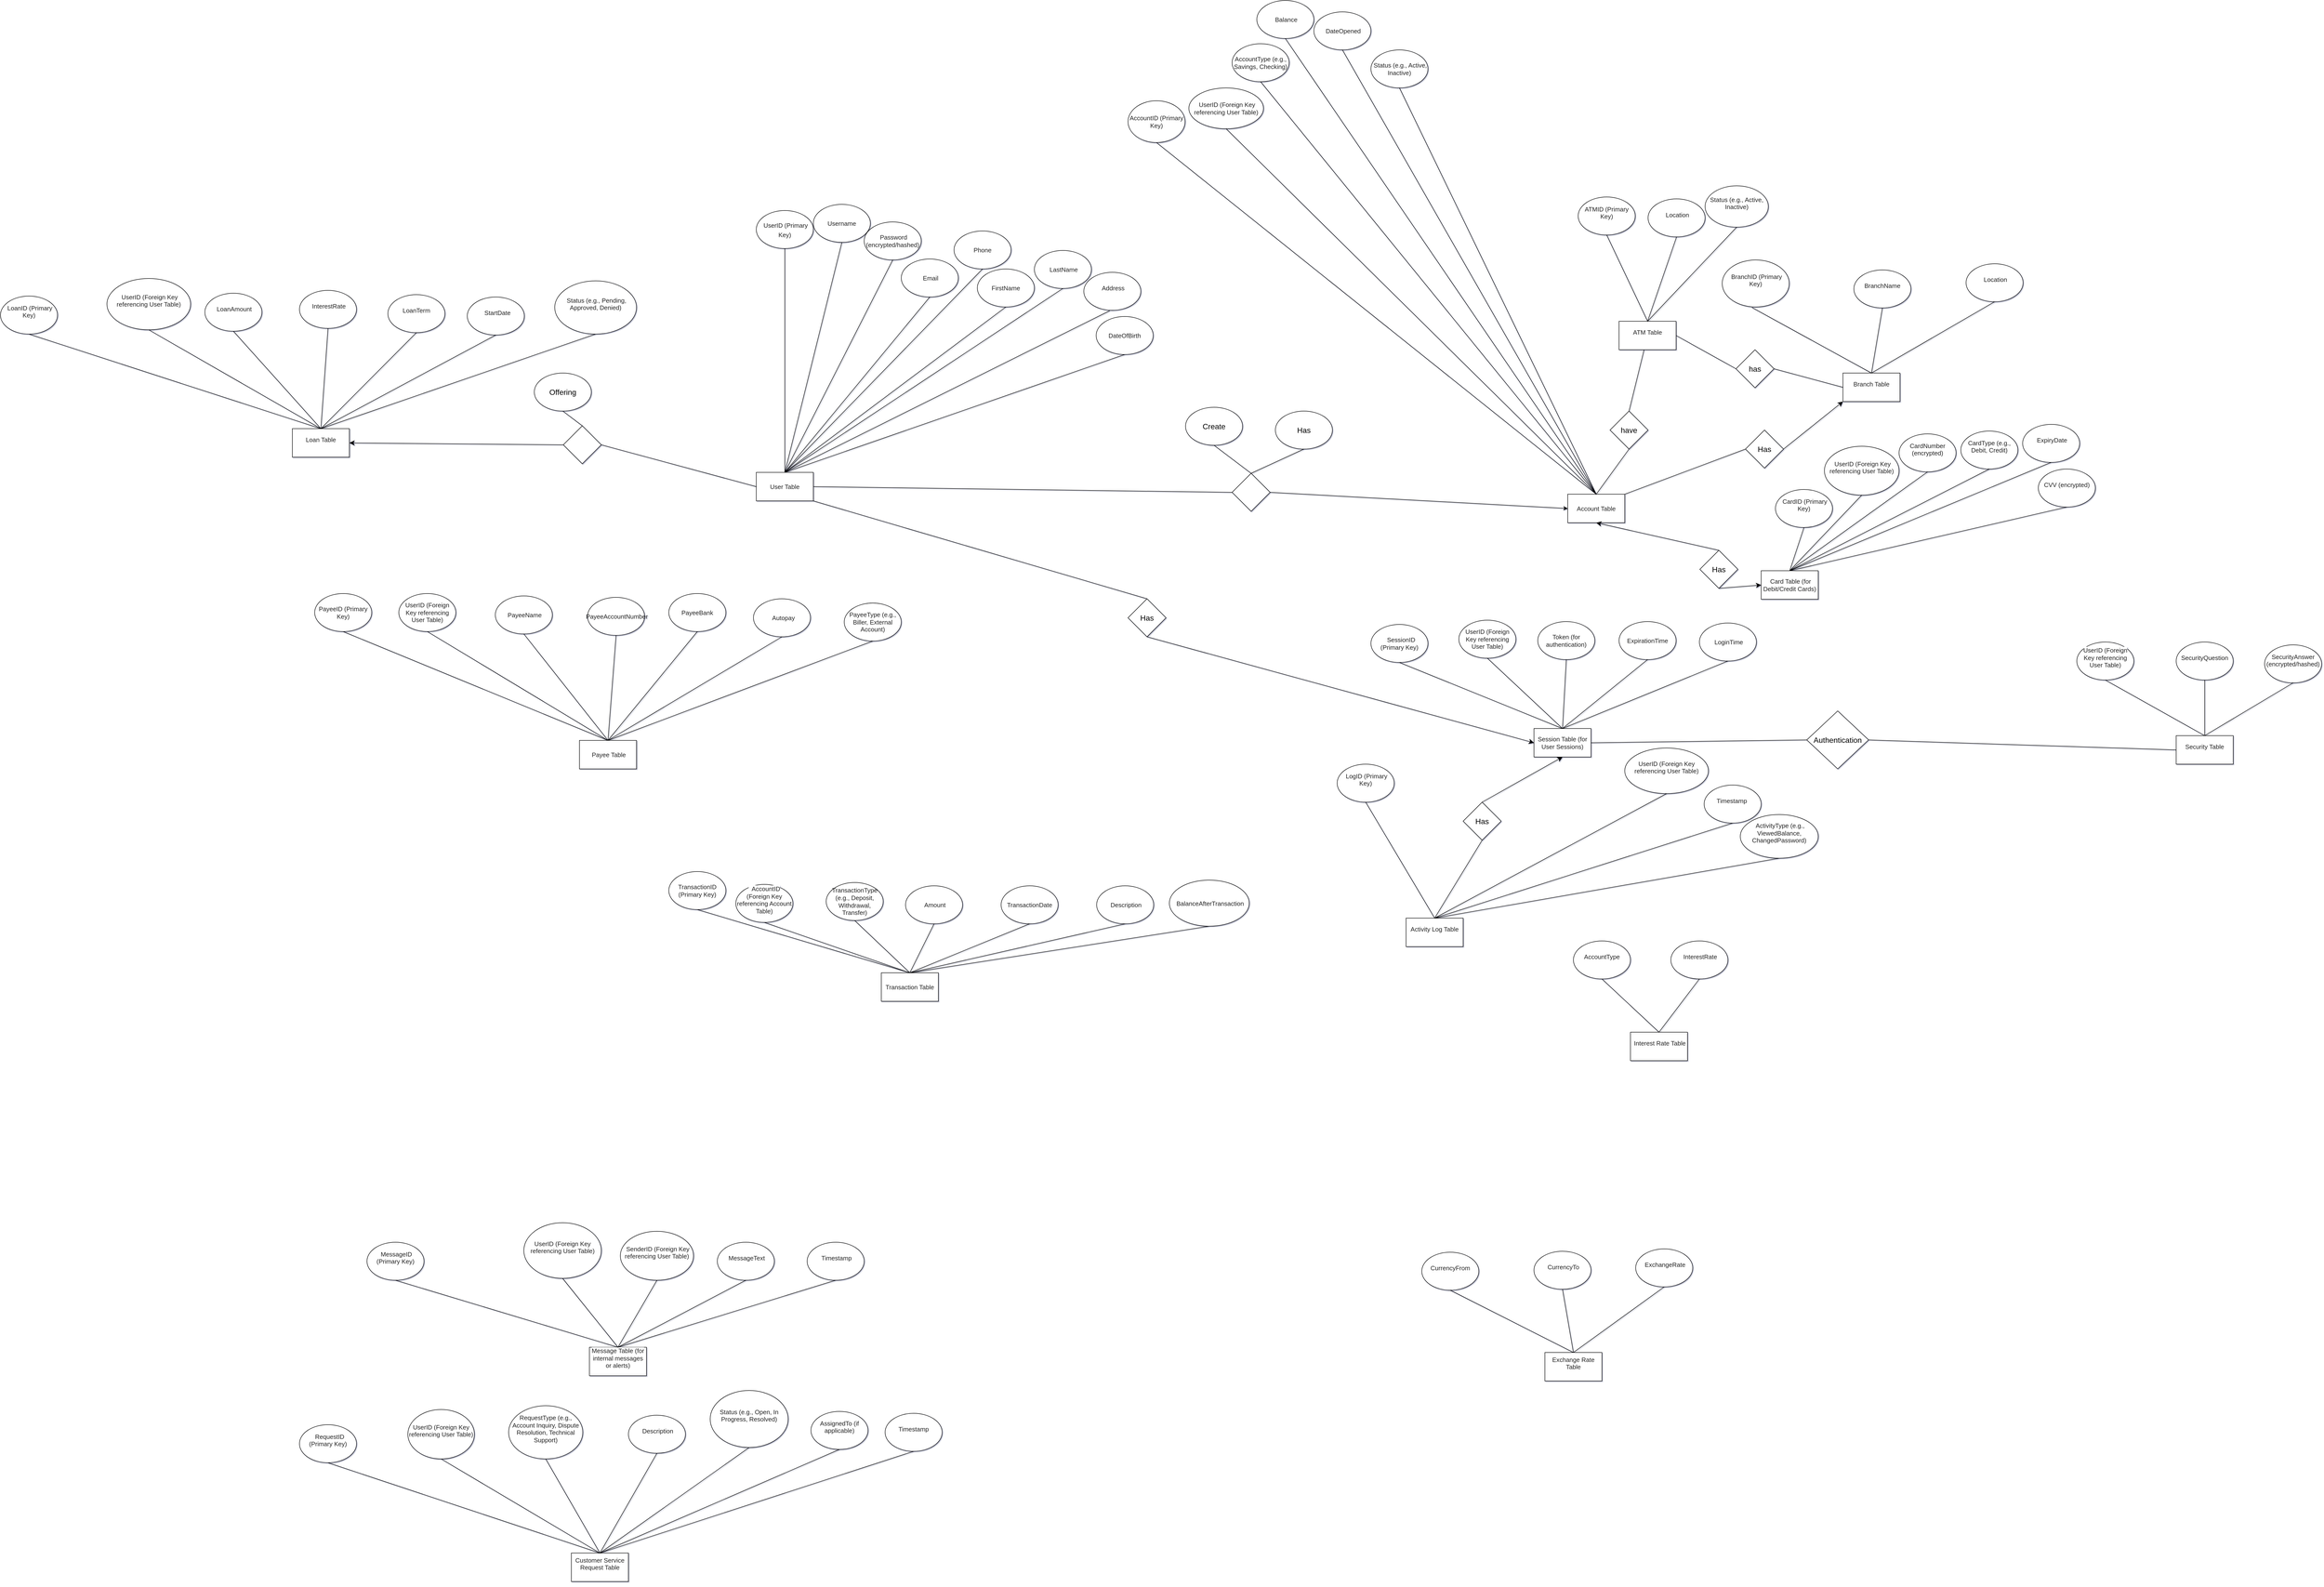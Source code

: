 <mxfile version="23.0.2" type="device">
  <diagram name="Page-1" id="JROnj5R4PWWWIS4w3WNy">
    <mxGraphModel dx="4472" dy="2112" grid="1" gridSize="13" guides="1" tooltips="1" connect="1" arrows="1" fold="1" page="0" pageScale="1" pageWidth="850" pageHeight="1100" background="none" math="0" shadow="1">
      <root>
        <mxCell id="0" />
        <mxCell id="1" parent="0" />
        <mxCell id="vtK2HyJHEZTtT15lJkL9-1" value="&lt;span style=&quot;color: rgb(34, 34, 34); font-family: Arial, Helvetica, sans-serif; font-size: small; text-align: start;&quot;&gt;&amp;nbsp;UserID (Primary Key)&lt;/span&gt;" style="ellipse;whiteSpace=wrap;html=1;fontSize=16;" parent="1" vertex="1">
          <mxGeometry x="-429" y="-299" width="120" height="80" as="geometry" />
        </mxCell>
        <mxCell id="7OcumLCk1DkHGJWgYzTT-1" value="&lt;span style=&quot;color: rgb(34, 34, 34); font-family: Arial, Helvetica, sans-serif; font-size: small; text-align: start;&quot;&gt;User Table&lt;/span&gt;" style="rounded=0;whiteSpace=wrap;html=1;" parent="1" vertex="1">
          <mxGeometry x="-429" y="252" width="120" height="60" as="geometry" />
        </mxCell>
        <mxCell id="7OcumLCk1DkHGJWgYzTT-2" value="&lt;span style=&quot;color: rgb(34, 34, 34); font-family: Arial, Helvetica, sans-serif; font-size: small; text-align: start;&quot;&gt;Username&lt;/span&gt;" style="ellipse;whiteSpace=wrap;html=1;" parent="1" vertex="1">
          <mxGeometry x="-309" y="-312" width="120" height="80" as="geometry" />
        </mxCell>
        <mxCell id="7OcumLCk1DkHGJWgYzTT-3" value="&lt;span style=&quot;color: rgb(34, 34, 34); font-family: Arial, Helvetica, sans-serif; font-size: small; text-align: start;&quot;&gt;Account Table&lt;/span&gt;" style="rounded=0;whiteSpace=wrap;html=1;" parent="1" vertex="1">
          <mxGeometry x="1278" y="298" width="120" height="60" as="geometry" />
        </mxCell>
        <mxCell id="7OcumLCk1DkHGJWgYzTT-4" value="&lt;span style=&quot;color: rgb(34, 34, 34); font-family: Arial, Helvetica, sans-serif; font-size: small; text-align: start;&quot;&gt;Transaction Table&lt;/span&gt;" style="rounded=0;whiteSpace=wrap;html=1;" parent="1" vertex="1">
          <mxGeometry x="-166" y="1305" width="120" height="60" as="geometry" />
        </mxCell>
        <mxCell id="7OcumLCk1DkHGJWgYzTT-5" value="&lt;span style=&quot;color: rgb(34, 34, 34); font-family: Arial, Helvetica, sans-serif; font-size: small; text-align: start;&quot;&gt;&amp;nbsp;Payee Table&lt;/span&gt;" style="rounded=0;whiteSpace=wrap;html=1;" parent="1" vertex="1">
          <mxGeometry x="-801" y="816" width="120" height="60" as="geometry" />
        </mxCell>
        <mxCell id="7OcumLCk1DkHGJWgYzTT-18" value="&lt;span style=&quot;color: rgb(34, 34, 34); font-family: Arial, Helvetica, sans-serif; font-size: small; text-align: start;&quot;&gt;&amp;nbsp;Password (encrypted/hashed)&lt;/span&gt;" style="ellipse;whiteSpace=wrap;html=1;" parent="1" vertex="1">
          <mxGeometry x="-202" y="-275" width="120" height="80" as="geometry" />
        </mxCell>
        <mxCell id="7OcumLCk1DkHGJWgYzTT-23" value="&lt;span style=&quot;color: rgb(34, 34, 34); font-family: Arial, Helvetica, sans-serif; font-size: small; text-align: start;&quot;&gt;FirstName&lt;/span&gt;" style="ellipse;whiteSpace=wrap;html=1;" parent="1" vertex="1">
          <mxGeometry x="36" y="-176" width="120" height="80" as="geometry" />
        </mxCell>
        <mxCell id="7OcumLCk1DkHGJWgYzTT-24" value="&lt;span style=&quot;color: rgb(34, 34, 34); font-family: Arial, Helvetica, sans-serif; font-size: small; text-align: start;&quot;&gt;&amp;nbsp;LastName&lt;/span&gt;" style="ellipse;whiteSpace=wrap;html=1;" parent="1" vertex="1">
          <mxGeometry x="156" y="-215" width="120" height="80" as="geometry" />
        </mxCell>
        <mxCell id="7OcumLCk1DkHGJWgYzTT-25" value="&lt;span style=&quot;color: rgb(34, 34, 34); font-family: Arial, Helvetica, sans-serif; font-size: small; text-align: start;&quot;&gt;&amp;nbsp;Email&lt;/span&gt;" style="ellipse;whiteSpace=wrap;html=1;" parent="1" vertex="1">
          <mxGeometry x="-124" y="-197" width="120" height="80" as="geometry" />
        </mxCell>
        <mxCell id="7OcumLCk1DkHGJWgYzTT-26" value="&lt;span style=&quot;color: rgb(34, 34, 34); font-family: Arial, Helvetica, sans-serif; font-size: small; text-align: start;&quot;&gt;Phone&lt;/span&gt;" style="ellipse;whiteSpace=wrap;html=1;" parent="1" vertex="1">
          <mxGeometry x="-13" y="-256" width="120" height="80" as="geometry" />
        </mxCell>
        <mxCell id="7OcumLCk1DkHGJWgYzTT-41" value="&#xa;&lt;span style=&quot;color: rgb(34, 34, 34); font-family: Arial, Helvetica, sans-serif; font-size: small; font-style: normal; font-variant-ligatures: normal; font-variant-caps: normal; font-weight: 400; letter-spacing: normal; orphans: 2; text-align: start; text-indent: 0px; text-transform: none; widows: 2; word-spacing: 0px; -webkit-text-stroke-width: 0px; white-space: normal; background-color: rgb(255, 255, 255); text-decoration-thickness: initial; text-decoration-style: initial; text-decoration-color: initial; display: inline !important; float: none;&quot;&gt;&lt;span&gt;&amp;nbsp;&lt;/span&gt;Address&lt;/span&gt;&#xa;&#xa;" style="ellipse;whiteSpace=wrap;html=1;" parent="1" vertex="1">
          <mxGeometry x="260" y="-169" width="120" height="80" as="geometry" />
        </mxCell>
        <mxCell id="7OcumLCk1DkHGJWgYzTT-42" value="&lt;span style=&quot;color: rgb(34, 34, 34); font-family: Arial, Helvetica, sans-serif; font-size: small; text-align: start;&quot;&gt;DateOfBirth&lt;/span&gt;" style="ellipse;whiteSpace=wrap;html=1;" parent="1" vertex="1">
          <mxGeometry x="286" y="-76" width="120" height="80" as="geometry" />
        </mxCell>
        <mxCell id="7OcumLCk1DkHGJWgYzTT-43" value="&lt;span style=&quot;color: rgb(34, 34, 34); font-family: Arial, Helvetica, sans-serif; font-size: small; text-align: start;&quot;&gt;AccountID (Primary Key)&lt;/span&gt;" style="ellipse;whiteSpace=wrap;html=1;" parent="1" vertex="1">
          <mxGeometry x="353" y="-530" width="120" height="88" as="geometry" />
        </mxCell>
        <mxCell id="7OcumLCk1DkHGJWgYzTT-44" value="&lt;span style=&quot;color: rgb(34, 34, 34); font-family: Arial, Helvetica, sans-serif; font-size: small; text-align: start;&quot;&gt;&amp;nbsp;DateOpened&lt;/span&gt;" style="ellipse;whiteSpace=wrap;html=1;" parent="1" vertex="1">
          <mxGeometry x="744" y="-717" width="120" height="80" as="geometry" />
        </mxCell>
        <mxCell id="7OcumLCk1DkHGJWgYzTT-45" value="&lt;span style=&quot;color: rgb(34, 34, 34); font-family: Arial, Helvetica, sans-serif; font-size: small; text-align: start;&quot;&gt;TransactionID (Primary Key)&lt;/span&gt;" style="ellipse;whiteSpace=wrap;html=1;" parent="1" vertex="1">
          <mxGeometry x="-613" y="1092" width="120" height="80" as="geometry" />
        </mxCell>
        <mxCell id="7OcumLCk1DkHGJWgYzTT-46" value="&#xa;&lt;span style=&quot;color: rgb(34, 34, 34); font-family: Arial, Helvetica, sans-serif; font-size: small; font-style: normal; font-variant-ligatures: normal; font-variant-caps: normal; font-weight: 400; letter-spacing: normal; orphans: 2; text-align: start; text-indent: 0px; text-transform: none; widows: 2; word-spacing: 0px; -webkit-text-stroke-width: 0px; white-space: normal; background-color: rgb(255, 255, 255); text-decoration-thickness: initial; text-decoration-style: initial; text-decoration-color: initial; display: inline !important; float: none;&quot;&gt;&amp;nbsp; AccountID (Foreign Key referencing Account Table)&lt;/span&gt;&#xa;&#xa;" style="ellipse;whiteSpace=wrap;html=1;" parent="1" vertex="1">
          <mxGeometry x="-472" y="1119" width="120" height="80" as="geometry" />
        </mxCell>
        <mxCell id="7OcumLCk1DkHGJWgYzTT-47" value="&lt;span style=&quot;color: rgb(34, 34, 34); font-family: Arial, Helvetica, sans-serif; font-size: small; text-align: start;&quot;&gt;TransactionType (e.g., Deposit, Withdrawal, Transfer)&lt;/span&gt;" style="ellipse;whiteSpace=wrap;html=1;" parent="1" vertex="1">
          <mxGeometry x="-282" y="1115" width="120" height="80" as="geometry" />
        </mxCell>
        <mxCell id="7OcumLCk1DkHGJWgYzTT-48" value="&lt;span style=&quot;color: rgb(34, 34, 34); font-family: Arial, Helvetica, sans-serif; font-size: small; text-align: start;&quot;&gt;&amp;nbsp;Status (e.g., Active, Inactive)&lt;/span&gt;" style="ellipse;whiteSpace=wrap;html=1;" parent="1" vertex="1">
          <mxGeometry x="864" y="-637" width="120" height="80" as="geometry" />
        </mxCell>
        <mxCell id="7OcumLCk1DkHGJWgYzTT-49" value="&lt;span style=&quot;color: rgb(34, 34, 34); font-family: Arial, Helvetica, sans-serif; font-size: small; text-align: start;&quot;&gt;&amp;nbsp;Balance&lt;/span&gt;" style="ellipse;whiteSpace=wrap;html=1;" parent="1" vertex="1">
          <mxGeometry x="624" y="-741" width="120" height="80" as="geometry" />
        </mxCell>
        <mxCell id="7OcumLCk1DkHGJWgYzTT-50" value="&lt;span style=&quot;color: rgb(34, 34, 34); font-family: Arial, Helvetica, sans-serif; font-size: small; text-align: start;&quot;&gt;AccountType (e.g., Savings, Checking)&lt;/span&gt;" style="ellipse;whiteSpace=wrap;html=1;" parent="1" vertex="1">
          <mxGeometry x="572" y="-650" width="120" height="80" as="geometry" />
        </mxCell>
        <mxCell id="7OcumLCk1DkHGJWgYzTT-51" value="&lt;span style=&quot;color: rgb(34, 34, 34); font-family: Arial, Helvetica, sans-serif; font-size: small; text-align: start;&quot;&gt;&amp;nbsp;UserID (Foreign Key referencing User Table)&lt;/span&gt;" style="ellipse;whiteSpace=wrap;html=1;" parent="1" vertex="1">
          <mxGeometry x="481" y="-557" width="157" height="86" as="geometry" />
        </mxCell>
        <mxCell id="7OcumLCk1DkHGJWgYzTT-52" value="&lt;span style=&quot;color: rgb(34, 34, 34); font-family: Arial, Helvetica, sans-serif; font-size: small; text-align: start;&quot;&gt;&amp;nbsp;BalanceAfterTransaction&lt;/span&gt;" style="ellipse;whiteSpace=wrap;html=1;" parent="1" vertex="1">
          <mxGeometry x="440" y="1110" width="168" height="97" as="geometry" />
        </mxCell>
        <mxCell id="7OcumLCk1DkHGJWgYzTT-53" value="&lt;span style=&quot;color: rgb(34, 34, 34); font-family: Arial, Helvetica, sans-serif; font-size: small; text-align: start;&quot;&gt;&amp;nbsp;Description&lt;/span&gt;" style="ellipse;whiteSpace=wrap;html=1;" parent="1" vertex="1">
          <mxGeometry x="287" y="1122" width="120" height="80" as="geometry" />
        </mxCell>
        <mxCell id="7OcumLCk1DkHGJWgYzTT-54" value="&lt;span style=&quot;color: rgb(34, 34, 34); font-family: Arial, Helvetica, sans-serif; font-size: small; text-align: start;&quot;&gt;TransactionDate&lt;/span&gt;" style="ellipse;whiteSpace=wrap;html=1;" parent="1" vertex="1">
          <mxGeometry x="86" y="1122" width="120" height="80" as="geometry" />
        </mxCell>
        <mxCell id="7OcumLCk1DkHGJWgYzTT-55" value="&lt;span style=&quot;color: rgb(34, 34, 34); font-family: Arial, Helvetica, sans-serif; font-size: small; text-align: start;&quot;&gt;&amp;nbsp;Amount&lt;/span&gt;" style="ellipse;whiteSpace=wrap;html=1;" parent="1" vertex="1">
          <mxGeometry x="-115" y="1122" width="120" height="80" as="geometry" />
        </mxCell>
        <mxCell id="7OcumLCk1DkHGJWgYzTT-56" value="&lt;span style=&quot;color: rgb(34, 34, 34); font-family: Arial, Helvetica, sans-serif; font-size: small; text-align: start;&quot;&gt;&amp;nbsp; Autopay&lt;/span&gt;" style="ellipse;whiteSpace=wrap;html=1;" parent="1" vertex="1">
          <mxGeometry x="-435" y="518" width="120" height="80" as="geometry" />
        </mxCell>
        <mxCell id="7OcumLCk1DkHGJWgYzTT-57" value="&lt;span style=&quot;color: rgb(34, 34, 34); font-family: Arial, Helvetica, sans-serif; font-size: small; text-align: start;&quot;&gt;PayeeBank&lt;/span&gt;" style="ellipse;whiteSpace=wrap;html=1;" parent="1" vertex="1">
          <mxGeometry x="-613" y="507" width="120" height="80" as="geometry" />
        </mxCell>
        <mxCell id="7OcumLCk1DkHGJWgYzTT-58" value="&lt;span style=&quot;color: rgb(34, 34, 34); font-family: Arial, Helvetica, sans-serif; font-size: small; text-align: start;&quot;&gt;&amp;nbsp;PayeeAccountNumber&lt;/span&gt;" style="ellipse;whiteSpace=wrap;html=1;" parent="1" vertex="1">
          <mxGeometry x="-784" y="515" width="120" height="80" as="geometry" />
        </mxCell>
        <mxCell id="7OcumLCk1DkHGJWgYzTT-59" value="&lt;span style=&quot;color: rgb(34, 34, 34); font-family: Arial, Helvetica, sans-serif; font-size: small; text-align: start;&quot;&gt;&amp;nbsp;PayeeName&lt;/span&gt;" style="ellipse;whiteSpace=wrap;html=1;" parent="1" vertex="1">
          <mxGeometry x="-978" y="512" width="120" height="80" as="geometry" />
        </mxCell>
        <mxCell id="7OcumLCk1DkHGJWgYzTT-60" value="&lt;span style=&quot;color: rgb(34, 34, 34); font-family: Arial, Helvetica, sans-serif; font-size: small; text-align: start;&quot;&gt;UserID (Foreign Key referencing User Table)&lt;/span&gt;" style="ellipse;whiteSpace=wrap;html=1;" parent="1" vertex="1">
          <mxGeometry x="-1181" y="507" width="120" height="80" as="geometry" />
        </mxCell>
        <mxCell id="7OcumLCk1DkHGJWgYzTT-61" value="&lt;span style=&quot;color: rgb(34, 34, 34); font-family: Arial, Helvetica, sans-serif; font-size: small; text-align: start;&quot;&gt;PayeeID (Primary Key)&lt;/span&gt;" style="ellipse;whiteSpace=wrap;html=1;" parent="1" vertex="1">
          <mxGeometry x="-1358" y="507" width="120" height="80" as="geometry" />
        </mxCell>
        <mxCell id="7OcumLCk1DkHGJWgYzTT-62" value="&lt;span style=&quot;color: rgb(34, 34, 34); font-family: Arial, Helvetica, sans-serif; font-size: small; text-align: start;&quot;&gt;PayeeType (e.g., Biller, External Account)&lt;/span&gt;" style="ellipse;whiteSpace=wrap;html=1;" parent="1" vertex="1">
          <mxGeometry x="-244" y="527" width="120" height="80" as="geometry" />
        </mxCell>
        <mxCell id="7OcumLCk1DkHGJWgYzTT-63" value="&lt;span style=&quot;color: rgb(34, 34, 34); font-family: Arial, Helvetica, sans-serif; font-size: small; text-align: start;&quot;&gt;Session Table (for User Sessions)&lt;/span&gt;" style="rounded=0;whiteSpace=wrap;html=1;" parent="1" vertex="1">
          <mxGeometry x="1207" y="791" width="120" height="60" as="geometry" />
        </mxCell>
        <mxCell id="7OcumLCk1DkHGJWgYzTT-64" value="&#xa;&lt;span style=&quot;color: rgb(34, 34, 34); font-family: Arial, Helvetica, sans-serif; font-size: small; font-style: normal; font-variant-ligatures: normal; font-variant-caps: normal; font-weight: 400; letter-spacing: normal; orphans: 2; text-align: start; text-indent: 0px; text-transform: none; widows: 2; word-spacing: 0px; -webkit-text-stroke-width: 0px; white-space: normal; background-color: rgb(255, 255, 255); text-decoration-thickness: initial; text-decoration-style: initial; text-decoration-color: initial; display: inline !important; float: none;&quot;&gt;Security Table&lt;/span&gt;&#xa;&#xa;" style="rounded=0;whiteSpace=wrap;html=1;" parent="1" vertex="1">
          <mxGeometry x="2558" y="806" width="120" height="60" as="geometry" />
        </mxCell>
        <mxCell id="7OcumLCk1DkHGJWgYzTT-65" value="&#xa;&lt;span style=&quot;color: rgb(34, 34, 34); font-family: Arial, Helvetica, sans-serif; font-size: small; font-style: normal; font-variant-ligatures: normal; font-variant-caps: normal; font-weight: 400; letter-spacing: normal; orphans: 2; text-align: start; text-indent: 0px; text-transform: none; widows: 2; word-spacing: 0px; -webkit-text-stroke-width: 0px; white-space: normal; background-color: rgb(255, 255, 255); text-decoration-thickness: initial; text-decoration-style: initial; text-decoration-color: initial; display: inline !important; float: none;&quot;&gt;&lt;span&gt;&amp;nbsp;&lt;/span&gt;UserID (Foreign Key referencing User Table)&lt;/span&gt;&#xa;&#xa;" style="ellipse;whiteSpace=wrap;html=1;" parent="1" vertex="1">
          <mxGeometry x="-1795" y="-156" width="176" height="108" as="geometry" />
        </mxCell>
        <mxCell id="7OcumLCk1DkHGJWgYzTT-66" value="&#xa;&lt;span style=&quot;color: rgb(34, 34, 34); font-family: Arial, Helvetica, sans-serif; font-size: small; font-style: normal; font-variant-ligatures: normal; font-variant-caps: normal; font-weight: 400; letter-spacing: normal; orphans: 2; text-align: start; text-indent: 0px; text-transform: none; widows: 2; word-spacing: 0px; -webkit-text-stroke-width: 0px; white-space: normal; background-color: rgb(255, 255, 255); text-decoration-thickness: initial; text-decoration-style: initial; text-decoration-color: initial; display: inline !important; float: none;&quot;&gt;&lt;span&gt;&amp;nbsp;&lt;/span&gt;LoanAmount&lt;/span&gt;&#xa;&#xa;" style="ellipse;whiteSpace=wrap;html=1;" parent="1" vertex="1">
          <mxGeometry x="-1589" y="-125" width="120" height="80" as="geometry" />
        </mxCell>
        <mxCell id="7OcumLCk1DkHGJWgYzTT-67" value="&#xa;&lt;span style=&quot;color: rgb(34, 34, 34); font-family: Arial, Helvetica, sans-serif; font-size: small; font-style: normal; font-variant-ligatures: normal; font-variant-caps: normal; font-weight: 400; letter-spacing: normal; orphans: 2; text-align: start; text-indent: 0px; text-transform: none; widows: 2; word-spacing: 0px; -webkit-text-stroke-width: 0px; white-space: normal; background-color: rgb(255, 255, 255); text-decoration-thickness: initial; text-decoration-style: initial; text-decoration-color: initial; display: inline !important; float: none;&quot;&gt;&lt;span&gt;&amp;nbsp;&lt;/span&gt;InterestRate&lt;/span&gt;&#xa;&#xa;" style="ellipse;whiteSpace=wrap;html=1;" parent="1" vertex="1">
          <mxGeometry x="1495" y="1238" width="120" height="80" as="geometry" />
        </mxCell>
        <mxCell id="7OcumLCk1DkHGJWgYzTT-68" value="&#xa;&lt;span style=&quot;color: rgb(34, 34, 34); font-family: Arial, Helvetica, sans-serif; font-size: small; font-style: normal; font-variant-ligatures: normal; font-variant-caps: normal; font-weight: 400; letter-spacing: normal; orphans: 2; text-align: start; text-indent: 0px; text-transform: none; widows: 2; word-spacing: 0px; -webkit-text-stroke-width: 0px; white-space: normal; background-color: rgb(255, 255, 255); text-decoration-thickness: initial; text-decoration-style: initial; text-decoration-color: initial; display: inline !important; float: none;&quot;&gt;SecurityAnswer (encrypted/hashed)&lt;/span&gt;&lt;br style=&quot;color: rgb(34, 34, 34); font-family: Arial, Helvetica, sans-serif; font-size: small; font-style: normal; font-variant-ligatures: normal; font-variant-caps: normal; font-weight: 400; letter-spacing: normal; orphans: 2; text-align: start; text-indent: 0px; text-transform: none; widows: 2; word-spacing: 0px; -webkit-text-stroke-width: 0px; white-space: normal; background-color: rgb(255, 255, 255); text-decoration-thickness: initial; text-decoration-style: initial; text-decoration-color: initial;&quot;&gt;&#xa;&#xa;" style="ellipse;whiteSpace=wrap;html=1;" parent="1" vertex="1">
          <mxGeometry x="2744" y="615" width="120" height="80" as="geometry" />
        </mxCell>
        <mxCell id="7OcumLCk1DkHGJWgYzTT-69" value="&#xa;&lt;span style=&quot;color: rgb(34, 34, 34); font-family: Arial, Helvetica, sans-serif; font-size: small; font-style: normal; font-variant-ligatures: normal; font-variant-caps: normal; font-weight: 400; letter-spacing: normal; orphans: 2; text-align: start; text-indent: 0px; text-transform: none; widows: 2; word-spacing: 0px; -webkit-text-stroke-width: 0px; white-space: normal; background-color: rgb(255, 255, 255); text-decoration-thickness: initial; text-decoration-style: initial; text-decoration-color: initial; display: inline !important; float: none;&quot;&gt;SecurityQuestion&lt;/span&gt;&#xa;&#xa;" style="ellipse;whiteSpace=wrap;html=1;" parent="1" vertex="1">
          <mxGeometry x="2558" y="609" width="120" height="80" as="geometry" />
        </mxCell>
        <mxCell id="7OcumLCk1DkHGJWgYzTT-70" value="&#xa;&lt;span style=&quot;color: rgb(34, 34, 34); font-family: Arial, Helvetica, sans-serif; font-size: small; font-style: normal; font-variant-ligatures: normal; font-variant-caps: normal; font-weight: 400; letter-spacing: normal; orphans: 2; text-align: start; text-indent: 0px; text-transform: none; widows: 2; word-spacing: 0px; -webkit-text-stroke-width: 0px; white-space: normal; background-color: rgb(255, 255, 255); text-decoration-thickness: initial; text-decoration-style: initial; text-decoration-color: initial; display: inline !important; float: none;&quot;&gt;UserID (Foreign Key referencing User Table)&lt;/span&gt;&#xa;&#xa;" style="ellipse;whiteSpace=wrap;html=1;" parent="1" vertex="1">
          <mxGeometry x="2349" y="609" width="120" height="80" as="geometry" />
        </mxCell>
        <mxCell id="7OcumLCk1DkHGJWgYzTT-71" value="&#xa;&lt;span style=&quot;color: rgb(34, 34, 34); font-family: Arial, Helvetica, sans-serif; font-size: small; font-style: normal; font-variant-ligatures: normal; font-variant-caps: normal; font-weight: 400; letter-spacing: normal; orphans: 2; text-align: start; text-indent: 0px; text-transform: none; widows: 2; word-spacing: 0px; -webkit-text-stroke-width: 0px; white-space: normal; background-color: rgb(255, 255, 255); text-decoration-thickness: initial; text-decoration-style: initial; text-decoration-color: initial; display: inline !important; float: none;&quot;&gt;AccountType&lt;/span&gt;&#xa;&#xa;" style="ellipse;whiteSpace=wrap;html=1;" parent="1" vertex="1">
          <mxGeometry x="1290" y="1238" width="120" height="80" as="geometry" />
        </mxCell>
        <mxCell id="7OcumLCk1DkHGJWgYzTT-72" value="&#xa;&lt;span style=&quot;color: rgb(34, 34, 34); font-family: Arial, Helvetica, sans-serif; font-size: small; font-style: normal; font-variant-ligatures: normal; font-variant-caps: normal; font-weight: 400; letter-spacing: normal; orphans: 2; text-align: start; text-indent: 0px; text-transform: none; widows: 2; word-spacing: 0px; -webkit-text-stroke-width: 0px; white-space: normal; background-color: rgb(255, 255, 255); text-decoration-thickness: initial; text-decoration-style: initial; text-decoration-color: initial; display: inline !important; float: none;&quot;&gt;&lt;span&gt;&amp;nbsp;&lt;/span&gt;ExpiryDate&lt;/span&gt;&#xa;&#xa;" style="ellipse;whiteSpace=wrap;html=1;" parent="1" vertex="1">
          <mxGeometry x="2235" y="151" width="120" height="80" as="geometry" />
        </mxCell>
        <mxCell id="7OcumLCk1DkHGJWgYzTT-73" value="&lt;span style=&quot;color: rgb(34, 34, 34); font-family: Arial, Helvetica, sans-serif; font-size: small; text-align: start;&quot;&gt;&amp;nbsp;LoginTime&lt;/span&gt;" style="ellipse;whiteSpace=wrap;html=1;" parent="1" vertex="1">
          <mxGeometry x="1555" y="569" width="120" height="80" as="geometry" />
        </mxCell>
        <mxCell id="7OcumLCk1DkHGJWgYzTT-74" value="&lt;span style=&quot;color: rgb(34, 34, 34); font-family: Arial, Helvetica, sans-serif; font-size: small; text-align: start;&quot;&gt;ExpirationTime&lt;/span&gt;" style="ellipse;whiteSpace=wrap;html=1;" parent="1" vertex="1">
          <mxGeometry x="1386" y="566" width="120" height="80" as="geometry" />
        </mxCell>
        <mxCell id="7OcumLCk1DkHGJWgYzTT-75" value="&lt;span style=&quot;color: rgb(34, 34, 34); font-family: Arial, Helvetica, sans-serif; font-size: small; text-align: start;&quot;&gt;Token (for authentication)&lt;/span&gt;" style="ellipse;whiteSpace=wrap;html=1;" parent="1" vertex="1">
          <mxGeometry x="1215" y="566" width="120" height="80" as="geometry" />
        </mxCell>
        <mxCell id="7OcumLCk1DkHGJWgYzTT-76" value="&lt;span style=&quot;color: rgb(34, 34, 34); font-family: Arial, Helvetica, sans-serif; font-size: small; text-align: start;&quot;&gt;UserID (Foreign Key referencing User Table)&lt;/span&gt;" style="ellipse;whiteSpace=wrap;html=1;" parent="1" vertex="1">
          <mxGeometry x="1049" y="563" width="120" height="80" as="geometry" />
        </mxCell>
        <mxCell id="7OcumLCk1DkHGJWgYzTT-77" value="&lt;span style=&quot;color: rgb(34, 34, 34); font-family: Arial, Helvetica, sans-serif; font-size: small; text-align: start;&quot;&gt;&amp;nbsp; SessionID (Primary Key)&lt;/span&gt;" style="ellipse;whiteSpace=wrap;html=1;" parent="1" vertex="1">
          <mxGeometry x="864" y="572" width="120" height="80" as="geometry" />
        </mxCell>
        <mxCell id="7OcumLCk1DkHGJWgYzTT-81" value="&#xa;&lt;span style=&quot;color: rgb(34, 34, 34); font-family: Arial, Helvetica, sans-serif; font-size: small; font-style: normal; font-variant-ligatures: normal; font-variant-caps: normal; font-weight: 400; letter-spacing: normal; orphans: 2; text-align: start; text-indent: 0px; text-transform: none; widows: 2; word-spacing: 0px; -webkit-text-stroke-width: 0px; white-space: normal; background-color: rgb(255, 255, 255); text-decoration-thickness: initial; text-decoration-style: initial; text-decoration-color: initial; display: inline !important; float: none;&quot;&gt;Loan Table&lt;/span&gt;&#xa;&#xa;" style="rounded=0;whiteSpace=wrap;html=1;" parent="1" vertex="1">
          <mxGeometry x="-1405" y="160" width="120" height="60" as="geometry" />
        </mxCell>
        <mxCell id="7OcumLCk1DkHGJWgYzTT-82" value="&#xa;&lt;span style=&quot;color: rgb(34, 34, 34); font-family: Arial, Helvetica, sans-serif; font-size: small; font-style: normal; font-variant-ligatures: normal; font-variant-caps: normal; font-weight: 400; letter-spacing: normal; orphans: 2; text-align: start; text-indent: 0px; text-transform: none; widows: 2; word-spacing: 0px; -webkit-text-stroke-width: 0px; white-space: normal; background-color: rgb(255, 255, 255); text-decoration-thickness: initial; text-decoration-style: initial; text-decoration-color: initial; display: inline !important; float: none;&quot;&gt;&lt;span&gt;&amp;nbsp;&lt;/span&gt;Interest Rate Table&lt;/span&gt;&#xa;&#xa;" style="rounded=0;whiteSpace=wrap;html=1;" parent="1" vertex="1">
          <mxGeometry x="1410" y="1430" width="120" height="60" as="geometry" />
        </mxCell>
        <mxCell id="7OcumLCk1DkHGJWgYzTT-83" value="&lt;span style=&quot;color: rgb(34, 34, 34); font-family: Arial, Helvetica, sans-serif; font-size: small; text-align: start;&quot;&gt;&amp;nbsp;Card Table (for Debit/Credit Cards)&lt;/span&gt;" style="rounded=0;whiteSpace=wrap;html=1;" parent="1" vertex="1">
          <mxGeometry x="1685" y="459" width="120" height="60" as="geometry" />
        </mxCell>
        <mxCell id="7OcumLCk1DkHGJWgYzTT-86" value="&#xa;&lt;span style=&quot;color: rgb(34, 34, 34); font-family: Arial, Helvetica, sans-serif; font-size: small; font-style: normal; font-variant-ligatures: normal; font-variant-caps: normal; font-weight: 400; letter-spacing: normal; orphans: 2; text-align: start; text-indent: 0px; text-transform: none; widows: 2; word-spacing: 0px; -webkit-text-stroke-width: 0px; white-space: normal; background-color: rgb(255, 255, 255); text-decoration-thickness: initial; text-decoration-style: initial; text-decoration-color: initial; display: inline !important; float: none;&quot;&gt;CardType (e.g., Debit, Credit)&lt;/span&gt;&#xa;&#xa;" style="ellipse;whiteSpace=wrap;html=1;" parent="1" vertex="1">
          <mxGeometry x="2105" y="165" width="120" height="80" as="geometry" />
        </mxCell>
        <mxCell id="7OcumLCk1DkHGJWgYzTT-87" value="&#xa;&lt;span style=&quot;color: rgb(34, 34, 34); font-family: Arial, Helvetica, sans-serif; font-size: small; font-style: normal; font-variant-ligatures: normal; font-variant-caps: normal; font-weight: 400; letter-spacing: normal; orphans: 2; text-align: start; text-indent: 0px; text-transform: none; widows: 2; word-spacing: 0px; -webkit-text-stroke-width: 0px; white-space: normal; background-color: rgb(255, 255, 255); text-decoration-thickness: initial; text-decoration-style: initial; text-decoration-color: initial; display: inline !important; float: none;&quot;&gt;CardNumber (encrypted)&lt;/span&gt;&#xa;&#xa;" style="ellipse;whiteSpace=wrap;html=1;" parent="1" vertex="1">
          <mxGeometry x="1975" y="171" width="120" height="80" as="geometry" />
        </mxCell>
        <mxCell id="7OcumLCk1DkHGJWgYzTT-88" value="&#xa;&lt;span style=&quot;color: rgb(34, 34, 34); font-family: Arial, Helvetica, sans-serif; font-size: small; font-style: normal; font-variant-ligatures: normal; font-variant-caps: normal; font-weight: 400; letter-spacing: normal; orphans: 2; text-align: start; text-indent: 0px; text-transform: none; widows: 2; word-spacing: 0px; -webkit-text-stroke-width: 0px; white-space: normal; background-color: rgb(255, 255, 255); text-decoration-thickness: initial; text-decoration-style: initial; text-decoration-color: initial; display: inline !important; float: none;&quot;&gt;&lt;span&gt;&amp;nbsp;&lt;/span&gt;UserID (Foreign Key referencing User Table)&lt;/span&gt;&#xa;&#xa;" style="ellipse;whiteSpace=wrap;html=1;" parent="1" vertex="1">
          <mxGeometry x="1818" y="197" width="157" height="103" as="geometry" />
        </mxCell>
        <mxCell id="7OcumLCk1DkHGJWgYzTT-89" value="&#xa;&lt;span style=&quot;color: rgb(34, 34, 34); font-family: Arial, Helvetica, sans-serif; font-size: small; font-style: normal; font-variant-ligatures: normal; font-variant-caps: normal; font-weight: 400; letter-spacing: normal; orphans: 2; text-align: start; text-indent: 0px; text-transform: none; widows: 2; word-spacing: 0px; -webkit-text-stroke-width: 0px; white-space: normal; background-color: rgb(255, 255, 255); text-decoration-thickness: initial; text-decoration-style: initial; text-decoration-color: initial; display: inline !important; float: none;&quot;&gt;&lt;span&gt;&amp;nbsp;&lt;/span&gt;CardID (Primary Key)&lt;/span&gt;&#xa;&#xa;" style="ellipse;whiteSpace=wrap;html=1;" parent="1" vertex="1">
          <mxGeometry x="1715" y="288" width="120" height="80" as="geometry" />
        </mxCell>
        <mxCell id="7OcumLCk1DkHGJWgYzTT-90" value="&#xa;&lt;span style=&quot;color: rgb(34, 34, 34); font-family: Arial, Helvetica, sans-serif; font-size: small; font-style: normal; font-variant-ligatures: normal; font-variant-caps: normal; font-weight: 400; letter-spacing: normal; orphans: 2; text-align: start; text-indent: 0px; text-transform: none; widows: 2; word-spacing: 0px; -webkit-text-stroke-width: 0px; white-space: normal; background-color: rgb(255, 255, 255); text-decoration-thickness: initial; text-decoration-style: initial; text-decoration-color: initial; display: inline !important; float: none;&quot;&gt;CVV (encrypted)&lt;/span&gt;&#xa;&#xa;" style="ellipse;whiteSpace=wrap;html=1;" parent="1" vertex="1">
          <mxGeometry x="2268" y="245" width="120" height="80" as="geometry" />
        </mxCell>
        <mxCell id="7OcumLCk1DkHGJWgYzTT-91" value="&#xa;&lt;span style=&quot;color: rgb(34, 34, 34); font-family: Arial, Helvetica, sans-serif; font-size: small; font-style: normal; font-variant-ligatures: normal; font-variant-caps: normal; font-weight: 400; letter-spacing: normal; orphans: 2; text-align: start; text-indent: 0px; text-transform: none; widows: 2; word-spacing: 0px; -webkit-text-stroke-width: 0px; white-space: normal; background-color: rgb(255, 255, 255); text-decoration-thickness: initial; text-decoration-style: initial; text-decoration-color: initial; display: inline !important; float: none;&quot;&gt;LoanTerm&lt;/span&gt;&#xa;&#xa;" style="ellipse;whiteSpace=wrap;html=1;" parent="1" vertex="1">
          <mxGeometry x="-1204" y="-122" width="120" height="80" as="geometry" />
        </mxCell>
        <mxCell id="7OcumLCk1DkHGJWgYzTT-92" value="&#xa;&lt;span style=&quot;color: rgb(34, 34, 34); font-family: Arial, Helvetica, sans-serif; font-size: small; font-style: normal; font-variant-ligatures: normal; font-variant-caps: normal; font-weight: 400; letter-spacing: normal; orphans: 2; text-align: start; text-indent: 0px; text-transform: none; widows: 2; word-spacing: 0px; -webkit-text-stroke-width: 0px; white-space: normal; background-color: rgb(255, 255, 255); text-decoration-thickness: initial; text-decoration-style: initial; text-decoration-color: initial; display: inline !important; float: none;&quot;&gt;&lt;span&gt;&amp;nbsp;&lt;/span&gt;InterestRate&lt;/span&gt;&#xa;&#xa;" style="ellipse;whiteSpace=wrap;html=1;" parent="1" vertex="1">
          <mxGeometry x="-1390" y="-131" width="120" height="80" as="geometry" />
        </mxCell>
        <mxCell id="7OcumLCk1DkHGJWgYzTT-93" value="&#xa;&lt;span style=&quot;color: rgb(34, 34, 34); font-family: Arial, Helvetica, sans-serif; font-size: small; font-style: normal; font-variant-ligatures: normal; font-variant-caps: normal; font-weight: 400; letter-spacing: normal; orphans: 2; text-align: start; text-indent: 0px; text-transform: none; widows: 2; word-spacing: 0px; -webkit-text-stroke-width: 0px; white-space: normal; background-color: rgb(255, 255, 255); text-decoration-thickness: initial; text-decoration-style: initial; text-decoration-color: initial; display: inline !important; float: none;&quot;&gt;&lt;span&gt;&amp;nbsp;&lt;/span&gt;LoanID (Primary Key)&lt;/span&gt;&#xa;&#xa;" style="ellipse;whiteSpace=wrap;html=1;" parent="1" vertex="1">
          <mxGeometry x="-2019" y="-119" width="120" height="80" as="geometry" />
        </mxCell>
        <mxCell id="7OcumLCk1DkHGJWgYzTT-94" value="&#xa;&lt;span style=&quot;color: rgb(34, 34, 34); font-family: Arial, Helvetica, sans-serif; font-size: small; font-style: normal; font-variant-ligatures: normal; font-variant-caps: normal; font-weight: 400; letter-spacing: normal; orphans: 2; text-align: start; text-indent: 0px; text-transform: none; widows: 2; word-spacing: 0px; -webkit-text-stroke-width: 0px; white-space: normal; background-color: rgb(255, 255, 255); text-decoration-thickness: initial; text-decoration-style: initial; text-decoration-color: initial; display: inline !important; float: none;&quot;&gt;&lt;span&gt;&amp;nbsp;&lt;/span&gt;Status (e.g., Pending, Approved, Denied)&lt;/span&gt;&#xa;&#xa;" style="ellipse;whiteSpace=wrap;html=1;" parent="1" vertex="1">
          <mxGeometry x="-853" y="-151" width="172" height="112" as="geometry" />
        </mxCell>
        <mxCell id="7OcumLCk1DkHGJWgYzTT-95" value="&#xa;&lt;span style=&quot;color: rgb(34, 34, 34); font-family: Arial, Helvetica, sans-serif; font-size: small; font-style: normal; font-variant-ligatures: normal; font-variant-caps: normal; font-weight: 400; letter-spacing: normal; orphans: 2; text-align: start; text-indent: 0px; text-transform: none; widows: 2; word-spacing: 0px; -webkit-text-stroke-width: 0px; white-space: normal; background-color: rgb(255, 255, 255); text-decoration-thickness: initial; text-decoration-style: initial; text-decoration-color: initial; display: inline !important; float: none;&quot;&gt;&amp;nbsp; StartDate&lt;/span&gt;&#xa;&#xa;" style="ellipse;whiteSpace=wrap;html=1;" parent="1" vertex="1">
          <mxGeometry x="-1037" y="-117" width="120" height="80" as="geometry" />
        </mxCell>
        <mxCell id="7OcumLCk1DkHGJWgYzTT-96" value="&#xa;&lt;span style=&quot;color: rgb(34, 34, 34); font-family: Arial, Helvetica, sans-serif; font-size: small; font-style: normal; font-variant-ligatures: normal; font-variant-caps: normal; font-weight: 400; letter-spacing: normal; orphans: 2; text-align: start; text-indent: 0px; text-transform: none; widows: 2; word-spacing: 0px; -webkit-text-stroke-width: 0px; white-space: normal; background-color: rgb(255, 255, 255); text-decoration-thickness: initial; text-decoration-style: initial; text-decoration-color: initial; display: inline !important; float: none;&quot;&gt;Message Table (for internal messages or alerts)&lt;/span&gt;&#xa;&#xa;" style="rounded=0;whiteSpace=wrap;html=1;" parent="1" vertex="1">
          <mxGeometry x="-780" y="2093" width="120" height="60" as="geometry" />
        </mxCell>
        <mxCell id="7OcumLCk1DkHGJWgYzTT-98" value="&#xa;&lt;span style=&quot;color: rgb(34, 34, 34); font-family: Arial, Helvetica, sans-serif; font-size: small; font-style: normal; font-variant-ligatures: normal; font-variant-caps: normal; font-weight: 400; letter-spacing: normal; orphans: 2; text-align: start; text-indent: 0px; text-transform: none; widows: 2; word-spacing: 0px; -webkit-text-stroke-width: 0px; white-space: normal; background-color: rgb(255, 255, 255); text-decoration-thickness: initial; text-decoration-style: initial; text-decoration-color: initial; display: inline !important; float: none;&quot;&gt;Exchange Rate Table&lt;/span&gt;&#xa;&#xa;" style="rounded=0;whiteSpace=wrap;html=1;" parent="1" vertex="1">
          <mxGeometry x="1230" y="2104" width="120" height="60" as="geometry" />
        </mxCell>
        <mxCell id="7OcumLCk1DkHGJWgYzTT-99" value="&#xa;&lt;span style=&quot;color: rgb(34, 34, 34); font-family: Arial, Helvetica, sans-serif; font-size: small; font-style: normal; font-variant-ligatures: normal; font-variant-caps: normal; font-weight: 400; letter-spacing: normal; orphans: 2; text-align: start; text-indent: 0px; text-transform: none; widows: 2; word-spacing: 0px; -webkit-text-stroke-width: 0px; white-space: normal; background-color: rgb(255, 255, 255); text-decoration-thickness: initial; text-decoration-style: initial; text-decoration-color: initial; display: inline !important; float: none;&quot;&gt;&lt;span&gt;&amp;nbsp;&lt;/span&gt;MessageText&lt;/span&gt;&#xa;&#xa;" style="ellipse;whiteSpace=wrap;html=1;" parent="1" vertex="1">
          <mxGeometry x="-511" y="1872" width="120" height="80" as="geometry" />
        </mxCell>
        <mxCell id="7OcumLCk1DkHGJWgYzTT-100" value="&#xa;&lt;span style=&quot;color: rgb(34, 34, 34); font-family: Arial, Helvetica, sans-serif; font-size: small; font-style: normal; font-variant-ligatures: normal; font-variant-caps: normal; font-weight: 400; letter-spacing: normal; orphans: 2; text-align: start; text-indent: 0px; text-transform: none; widows: 2; word-spacing: 0px; -webkit-text-stroke-width: 0px; white-space: normal; background-color: rgb(255, 255, 255); text-decoration-thickness: initial; text-decoration-style: initial; text-decoration-color: initial; display: inline !important; float: none;&quot;&gt;&lt;span&gt;&amp;nbsp;&lt;/span&gt;SenderID (Foreign Key referencing User Table)&lt;/span&gt;&#xa;&#xa;" style="ellipse;whiteSpace=wrap;html=1;" parent="1" vertex="1">
          <mxGeometry x="-715" y="1849" width="154" height="103" as="geometry" />
        </mxCell>
        <mxCell id="7OcumLCk1DkHGJWgYzTT-101" value="&#xa;&lt;span style=&quot;color: rgb(34, 34, 34); font-family: Arial, Helvetica, sans-serif; font-size: small; font-style: normal; font-variant-ligatures: normal; font-variant-caps: normal; font-weight: 400; letter-spacing: normal; orphans: 2; text-align: start; text-indent: 0px; text-transform: none; widows: 2; word-spacing: 0px; -webkit-text-stroke-width: 0px; white-space: normal; background-color: rgb(255, 255, 255); text-decoration-thickness: initial; text-decoration-style: initial; text-decoration-color: initial; display: inline !important; float: none;&quot;&gt;UserID (Foreign Key referencing User Table)&lt;/span&gt;&#xa;&#xa;" style="ellipse;whiteSpace=wrap;html=1;" parent="1" vertex="1">
          <mxGeometry x="-918" y="1831" width="163" height="117" as="geometry" />
        </mxCell>
        <mxCell id="7OcumLCk1DkHGJWgYzTT-102" value="&#xa;&lt;span style=&quot;color: rgb(34, 34, 34); font-family: Arial, Helvetica, sans-serif; font-size: small; font-style: normal; font-variant-ligatures: normal; font-variant-caps: normal; font-weight: 400; letter-spacing: normal; orphans: 2; text-align: start; text-indent: 0px; text-transform: none; widows: 2; word-spacing: 0px; -webkit-text-stroke-width: 0px; white-space: normal; background-color: rgb(255, 255, 255); text-decoration-thickness: initial; text-decoration-style: initial; text-decoration-color: initial; display: inline !important; float: none;&quot;&gt;&lt;span&gt;&amp;nbsp;&lt;/span&gt;MessageID (Primary Key)&lt;/span&gt;&#xa;&#xa;" style="ellipse;whiteSpace=wrap;html=1;" parent="1" vertex="1">
          <mxGeometry x="-1248" y="1872" width="120" height="80" as="geometry" />
        </mxCell>
        <mxCell id="7OcumLCk1DkHGJWgYzTT-103" value="&#xa;&lt;span style=&quot;color: rgb(34, 34, 34); font-family: Arial, Helvetica, sans-serif; font-size: small; font-style: normal; font-variant-ligatures: normal; font-variant-caps: normal; font-weight: 400; letter-spacing: normal; orphans: 2; text-align: start; text-indent: 0px; text-transform: none; widows: 2; word-spacing: 0px; -webkit-text-stroke-width: 0px; white-space: normal; background-color: rgb(255, 255, 255); text-decoration-thickness: initial; text-decoration-style: initial; text-decoration-color: initial; display: inline !important; float: none;&quot;&gt;&lt;span&gt;&amp;nbsp;&lt;/span&gt;Timestamp&lt;/span&gt;&#xa;&#xa;" style="ellipse;whiteSpace=wrap;html=1;" parent="1" vertex="1">
          <mxGeometry x="-322" y="1872" width="120" height="80" as="geometry" />
        </mxCell>
        <mxCell id="7OcumLCk1DkHGJWgYzTT-104" value="&#xa;&lt;span style=&quot;color: rgb(34, 34, 34); font-family: Arial, Helvetica, sans-serif; font-size: small; font-style: normal; font-variant-ligatures: normal; font-variant-caps: normal; font-weight: 400; letter-spacing: normal; orphans: 2; text-align: start; text-indent: 0px; text-transform: none; widows: 2; word-spacing: 0px; -webkit-text-stroke-width: 0px; white-space: normal; background-color: rgb(255, 255, 255); text-decoration-thickness: initial; text-decoration-style: initial; text-decoration-color: initial; display: inline !important; float: none;&quot;&gt;CurrencyFrom&lt;/span&gt;&#xa;&#xa;" style="ellipse;whiteSpace=wrap;html=1;" parent="1" vertex="1">
          <mxGeometry x="971" y="1893" width="120" height="80" as="geometry" />
        </mxCell>
        <mxCell id="7OcumLCk1DkHGJWgYzTT-105" value="&#xa;&lt;span style=&quot;color: rgb(34, 34, 34); font-family: Arial, Helvetica, sans-serif; font-size: small; font-style: normal; font-variant-ligatures: normal; font-variant-caps: normal; font-weight: 400; letter-spacing: normal; orphans: 2; text-align: start; text-indent: 0px; text-transform: none; widows: 2; word-spacing: 0px; -webkit-text-stroke-width: 0px; white-space: normal; background-color: rgb(255, 255, 255); text-decoration-thickness: initial; text-decoration-style: initial; text-decoration-color: initial; display: inline !important; float: none;&quot;&gt;&lt;span&gt;&amp;nbsp;&lt;/span&gt;ExchangeRate&lt;/span&gt;&#xa;&#xa;" style="ellipse;whiteSpace=wrap;html=1;" parent="1" vertex="1">
          <mxGeometry x="1421" y="1886" width="120" height="80" as="geometry" />
        </mxCell>
        <mxCell id="7OcumLCk1DkHGJWgYzTT-106" value="&#xa;&lt;span style=&quot;color: rgb(34, 34, 34); font-family: Arial, Helvetica, sans-serif; font-size: small; font-style: normal; font-variant-ligatures: normal; font-variant-caps: normal; font-weight: 400; letter-spacing: normal; orphans: 2; text-align: start; text-indent: 0px; text-transform: none; widows: 2; word-spacing: 0px; -webkit-text-stroke-width: 0px; white-space: normal; background-color: rgb(255, 255, 255); text-decoration-thickness: initial; text-decoration-style: initial; text-decoration-color: initial; display: inline !important; float: none;&quot;&gt;&lt;span&gt;&amp;nbsp;&lt;/span&gt;CurrencyTo&lt;/span&gt;&#xa;&#xa;" style="ellipse;whiteSpace=wrap;html=1;" parent="1" vertex="1">
          <mxGeometry x="1207" y="1891" width="120" height="80" as="geometry" />
        </mxCell>
        <mxCell id="7OcumLCk1DkHGJWgYzTT-110" value="&#xa;&lt;span style=&quot;color: rgb(34, 34, 34); font-family: Arial, Helvetica, sans-serif; font-size: small; font-style: normal; font-variant-ligatures: normal; font-variant-caps: normal; font-weight: 400; letter-spacing: normal; orphans: 2; text-align: start; text-indent: 0px; text-transform: none; widows: 2; word-spacing: 0px; -webkit-text-stroke-width: 0px; white-space: normal; background-color: rgb(255, 255, 255); text-decoration-thickness: initial; text-decoration-style: initial; text-decoration-color: initial; display: inline !important; float: none;&quot;&gt;Activity Log Table&lt;/span&gt;&#xa;&#xa;" style="rounded=0;whiteSpace=wrap;html=1;" parent="1" vertex="1">
          <mxGeometry x="938" y="1190" width="120" height="60" as="geometry" />
        </mxCell>
        <mxCell id="7OcumLCk1DkHGJWgYzTT-111" value="&#xa;&lt;span style=&quot;color: rgb(34, 34, 34); font-family: Arial, Helvetica, sans-serif; font-size: small; font-style: normal; font-variant-ligatures: normal; font-variant-caps: normal; font-weight: 400; letter-spacing: normal; orphans: 2; text-align: start; text-indent: 0px; text-transform: none; widows: 2; word-spacing: 0px; -webkit-text-stroke-width: 0px; white-space: normal; background-color: rgb(255, 255, 255); text-decoration-thickness: initial; text-decoration-style: initial; text-decoration-color: initial; display: inline !important; float: none;&quot;&gt;Customer Service Request Table&lt;/span&gt;&#xa;&#xa;" style="rounded=0;whiteSpace=wrap;html=1;" parent="1" vertex="1">
          <mxGeometry x="-818" y="2526" width="120" height="60" as="geometry" />
        </mxCell>
        <mxCell id="7OcumLCk1DkHGJWgYzTT-112" value="&#xa;&lt;span style=&quot;color: rgb(34, 34, 34); font-family: Arial, Helvetica, sans-serif; font-size: small; font-style: normal; font-variant-ligatures: normal; font-variant-caps: normal; font-weight: 400; letter-spacing: normal; orphans: 2; text-align: start; text-indent: 0px; text-transform: none; widows: 2; word-spacing: 0px; -webkit-text-stroke-width: 0px; white-space: normal; background-color: rgb(255, 255, 255); text-decoration-thickness: initial; text-decoration-style: initial; text-decoration-color: initial; display: inline !important; float: none;&quot;&gt;ATM Table&lt;/span&gt;&#xa;&#xa;" style="rounded=0;whiteSpace=wrap;html=1;" parent="1" vertex="1">
          <mxGeometry x="1386" y="-66" width="120" height="60" as="geometry" />
        </mxCell>
        <mxCell id="7OcumLCk1DkHGJWgYzTT-116" value="&#xa;&lt;span style=&quot;color: rgb(34, 34, 34); font-family: Arial, Helvetica, sans-serif; font-size: small; font-style: normal; font-variant-ligatures: normal; font-variant-caps: normal; font-weight: 400; letter-spacing: normal; orphans: 2; text-align: start; text-indent: 0px; text-transform: none; widows: 2; word-spacing: 0px; -webkit-text-stroke-width: 0px; white-space: normal; background-color: rgb(255, 255, 255); text-decoration-thickness: initial; text-decoration-style: initial; text-decoration-color: initial; display: inline !important; float: none;&quot;&gt;Status (e.g., Active, Inactive)&lt;/span&gt;&#xa;&#xa;" style="ellipse;whiteSpace=wrap;html=1;" parent="1" vertex="1">
          <mxGeometry x="1567" y="-351" width="133" height="87" as="geometry" />
        </mxCell>
        <mxCell id="7OcumLCk1DkHGJWgYzTT-117" value="&#xa;&lt;span style=&quot;color: rgb(34, 34, 34); font-family: Arial, Helvetica, sans-serif; font-size: small; font-style: normal; font-variant-ligatures: normal; font-variant-caps: normal; font-weight: 400; letter-spacing: normal; orphans: 2; text-align: start; text-indent: 0px; text-transform: none; widows: 2; word-spacing: 0px; -webkit-text-stroke-width: 0px; white-space: normal; background-color: rgb(255, 255, 255); text-decoration-thickness: initial; text-decoration-style: initial; text-decoration-color: initial; display: inline !important; float: none;&quot;&gt;&lt;span&gt;&amp;nbsp;&lt;/span&gt;Location&lt;/span&gt;&#xa;&#xa;" style="ellipse;whiteSpace=wrap;html=1;" parent="1" vertex="1">
          <mxGeometry x="1447" y="-323.5" width="120" height="80" as="geometry" />
        </mxCell>
        <mxCell id="7OcumLCk1DkHGJWgYzTT-118" value="&#xa;&lt;span style=&quot;color: rgb(34, 34, 34); font-family: Arial, Helvetica, sans-serif; font-size: small; font-style: normal; font-variant-ligatures: normal; font-variant-caps: normal; font-weight: 400; letter-spacing: normal; orphans: 2; text-align: start; text-indent: 0px; text-transform: none; widows: 2; word-spacing: 0px; -webkit-text-stroke-width: 0px; white-space: normal; background-color: rgb(255, 255, 255); text-decoration-thickness: initial; text-decoration-style: initial; text-decoration-color: initial; display: inline !important; float: none;&quot;&gt;ATMID (Primary Key)&lt;/span&gt;&#xa;&#xa;" style="ellipse;whiteSpace=wrap;html=1;" parent="1" vertex="1">
          <mxGeometry x="1300" y="-327.5" width="120" height="80" as="geometry" />
        </mxCell>
        <mxCell id="7OcumLCk1DkHGJWgYzTT-119" value="&#xa;&lt;span style=&quot;color: rgb(34, 34, 34); font-family: Arial, Helvetica, sans-serif; font-size: small; font-style: normal; font-variant-ligatures: normal; font-variant-caps: normal; font-weight: 400; letter-spacing: normal; orphans: 2; text-align: start; text-indent: 0px; text-transform: none; widows: 2; word-spacing: 0px; -webkit-text-stroke-width: 0px; white-space: normal; background-color: rgb(255, 255, 255); text-decoration-thickness: initial; text-decoration-style: initial; text-decoration-color: initial; display: inline !important; float: none;&quot;&gt;Status (e.g., Open, In Progress, Resolved)&lt;/span&gt;&#xa;&#xa;" style="ellipse;whiteSpace=wrap;html=1;" parent="1" vertex="1">
          <mxGeometry x="-526" y="2184" width="164" height="120" as="geometry" />
        </mxCell>
        <mxCell id="7OcumLCk1DkHGJWgYzTT-120" value="&#xa;&lt;span style=&quot;color: rgb(34, 34, 34); font-family: Arial, Helvetica, sans-serif; font-size: small; font-style: normal; font-variant-ligatures: normal; font-variant-caps: normal; font-weight: 400; letter-spacing: normal; orphans: 2; text-align: start; text-indent: 0px; text-transform: none; widows: 2; word-spacing: 0px; -webkit-text-stroke-width: 0px; white-space: normal; background-color: rgb(255, 255, 255); text-decoration-thickness: initial; text-decoration-style: initial; text-decoration-color: initial; display: inline !important; float: none;&quot;&gt;&lt;span&gt;&amp;nbsp;&lt;/span&gt;Description&lt;/span&gt;&#xa;&#xa;" style="ellipse;whiteSpace=wrap;html=1;" parent="1" vertex="1">
          <mxGeometry x="-698" y="2236" width="120" height="80" as="geometry" />
        </mxCell>
        <mxCell id="7OcumLCk1DkHGJWgYzTT-121" value="&#xa;&lt;span style=&quot;color: rgb(34, 34, 34); font-family: Arial, Helvetica, sans-serif; font-size: small; font-style: normal; font-variant-ligatures: normal; font-variant-caps: normal; font-weight: 400; letter-spacing: normal; orphans: 2; text-align: start; text-indent: 0px; text-transform: none; widows: 2; word-spacing: 0px; -webkit-text-stroke-width: 0px; white-space: normal; background-color: rgb(255, 255, 255); text-decoration-thickness: initial; text-decoration-style: initial; text-decoration-color: initial; display: inline !important; float: none;&quot;&gt;RequestType (e.g., Account Inquiry, Dispute Resolution, Technical Support)&lt;/span&gt;&#xa;&#xa;" style="ellipse;whiteSpace=wrap;html=1;" parent="1" vertex="1">
          <mxGeometry x="-950" y="2216" width="156" height="112" as="geometry" />
        </mxCell>
        <mxCell id="7OcumLCk1DkHGJWgYzTT-122" value="&#xa;&lt;span style=&quot;color: rgb(34, 34, 34); font-family: Arial, Helvetica, sans-serif; font-size: small; font-style: normal; font-variant-ligatures: normal; font-variant-caps: normal; font-weight: 400; letter-spacing: normal; orphans: 2; text-align: start; text-indent: 0px; text-transform: none; widows: 2; word-spacing: 0px; -webkit-text-stroke-width: 0px; white-space: normal; background-color: rgb(255, 255, 255); text-decoration-thickness: initial; text-decoration-style: initial; text-decoration-color: initial; display: inline !important; float: none;&quot;&gt;UserID (Foreign Key referencing User Table)&lt;/span&gt;&#xa;&#xa;" style="ellipse;whiteSpace=wrap;html=1;" parent="1" vertex="1">
          <mxGeometry x="-1162" y="2224" width="140" height="104" as="geometry" />
        </mxCell>
        <mxCell id="7OcumLCk1DkHGJWgYzTT-123" value="&#xa;&lt;span style=&quot;color: rgb(34, 34, 34); font-family: Arial, Helvetica, sans-serif; font-size: small; font-style: normal; font-variant-ligatures: normal; font-variant-caps: normal; font-weight: 400; letter-spacing: normal; orphans: 2; text-align: start; text-indent: 0px; text-transform: none; widows: 2; word-spacing: 0px; -webkit-text-stroke-width: 0px; white-space: normal; background-color: rgb(255, 255, 255); text-decoration-thickness: initial; text-decoration-style: initial; text-decoration-color: initial; display: inline !important; float: none;&quot;&gt;&amp;nbsp; RequestID (Primary Key)&lt;/span&gt;&#xa;&#xa;" style="ellipse;whiteSpace=wrap;html=1;" parent="1" vertex="1">
          <mxGeometry x="-1390" y="2256" width="120" height="80" as="geometry" />
        </mxCell>
        <mxCell id="7OcumLCk1DkHGJWgYzTT-126" value="&#xa;&lt;span style=&quot;color: rgb(34, 34, 34); font-family: Arial, Helvetica, sans-serif; font-size: small; font-style: normal; font-variant-ligatures: normal; font-variant-caps: normal; font-weight: 400; letter-spacing: normal; orphans: 2; text-align: start; text-indent: 0px; text-transform: none; widows: 2; word-spacing: 0px; -webkit-text-stroke-width: 0px; white-space: normal; background-color: rgb(255, 255, 255); text-decoration-thickness: initial; text-decoration-style: initial; text-decoration-color: initial; display: inline !important; float: none;&quot;&gt;Timestamp&amp;nbsp;&lt;/span&gt;&#xa;&#xa;" style="ellipse;whiteSpace=wrap;html=1;" parent="1" vertex="1">
          <mxGeometry x="1565" y="910" width="120" height="80" as="geometry" />
        </mxCell>
        <mxCell id="7OcumLCk1DkHGJWgYzTT-127" value="&#xa;&lt;span style=&quot;color: rgb(34, 34, 34); font-family: Arial, Helvetica, sans-serif; font-size: small; font-style: normal; font-variant-ligatures: normal; font-variant-caps: normal; font-weight: 400; letter-spacing: normal; orphans: 2; text-align: start; text-indent: 0px; text-transform: none; widows: 2; word-spacing: 0px; -webkit-text-stroke-width: 0px; white-space: normal; background-color: rgb(255, 255, 255); text-decoration-thickness: initial; text-decoration-style: initial; text-decoration-color: initial; display: inline !important; float: none;&quot;&gt;&lt;span&gt;&amp;nbsp;&lt;/span&gt;ActivityType (e.g., ViewedBalance, ChangedPassword)&lt;/span&gt;&#xa;&#xa;" style="ellipse;whiteSpace=wrap;html=1;" parent="1" vertex="1">
          <mxGeometry x="1641" y="972" width="164" height="92" as="geometry" />
        </mxCell>
        <mxCell id="7OcumLCk1DkHGJWgYzTT-128" value="&#xa;&lt;span style=&quot;color: rgb(34, 34, 34); font-family: Arial, Helvetica, sans-serif; font-size: small; font-style: normal; font-variant-ligatures: normal; font-variant-caps: normal; font-weight: 400; letter-spacing: normal; orphans: 2; text-align: start; text-indent: 0px; text-transform: none; widows: 2; word-spacing: 0px; -webkit-text-stroke-width: 0px; white-space: normal; background-color: rgb(255, 255, 255); text-decoration-thickness: initial; text-decoration-style: initial; text-decoration-color: initial; display: inline !important; float: none;&quot;&gt;UserID (Foreign Key referencing User Table)&lt;/span&gt;&#xa;&#xa;" style="ellipse;whiteSpace=wrap;html=1;" parent="1" vertex="1">
          <mxGeometry x="1398" y="832" width="176" height="96" as="geometry" />
        </mxCell>
        <mxCell id="7OcumLCk1DkHGJWgYzTT-129" value="&#xa;&lt;span style=&quot;color: rgb(34, 34, 34); font-family: Arial, Helvetica, sans-serif; font-size: small; font-style: normal; font-variant-ligatures: normal; font-variant-caps: normal; font-weight: 400; letter-spacing: normal; orphans: 2; text-align: start; text-indent: 0px; text-transform: none; widows: 2; word-spacing: 0px; -webkit-text-stroke-width: 0px; white-space: normal; background-color: rgb(255, 255, 255); text-decoration-thickness: initial; text-decoration-style: initial; text-decoration-color: initial; display: inline !important; float: none;&quot;&gt;&lt;span&gt;&amp;nbsp;&lt;/span&gt;LogID (Primary Key)&lt;/span&gt;&#xa;&#xa;" style="ellipse;whiteSpace=wrap;html=1;" parent="1" vertex="1">
          <mxGeometry x="793" y="866" width="120" height="80" as="geometry" />
        </mxCell>
        <mxCell id="7OcumLCk1DkHGJWgYzTT-130" value="&#xa;&lt;span style=&quot;color: rgb(34, 34, 34); font-family: Arial, Helvetica, sans-serif; font-size: small; font-style: normal; font-variant-ligatures: normal; font-variant-caps: normal; font-weight: 400; letter-spacing: normal; orphans: 2; text-align: start; text-indent: 0px; text-transform: none; widows: 2; word-spacing: 0px; -webkit-text-stroke-width: 0px; white-space: normal; background-color: rgb(255, 255, 255); text-decoration-thickness: initial; text-decoration-style: initial; text-decoration-color: initial; display: inline !important; float: none;&quot;&gt;Timestamp&lt;/span&gt;&#xa;&#xa;" style="ellipse;whiteSpace=wrap;html=1;" parent="1" vertex="1">
          <mxGeometry x="-158" y="2232" width="120" height="80" as="geometry" />
        </mxCell>
        <mxCell id="7OcumLCk1DkHGJWgYzTT-131" value="&#xa;&lt;span style=&quot;color: rgb(34, 34, 34); font-family: Arial, Helvetica, sans-serif; font-size: small; font-style: normal; font-variant-ligatures: normal; font-variant-caps: normal; font-weight: 400; letter-spacing: normal; orphans: 2; text-align: start; text-indent: 0px; text-transform: none; widows: 2; word-spacing: 0px; -webkit-text-stroke-width: 0px; white-space: normal; background-color: rgb(255, 255, 255); text-decoration-thickness: initial; text-decoration-style: initial; text-decoration-color: initial; display: inline !important; float: none;&quot;&gt;AssignedTo (if applicable)&lt;/span&gt;&#xa;&#xa;" style="ellipse;whiteSpace=wrap;html=1;" parent="1" vertex="1">
          <mxGeometry x="-314" y="2228" width="120" height="80" as="geometry" />
        </mxCell>
        <mxCell id="i2WgsUycoHZWTugpjAVE-1" value="" style="endArrow=none;html=1;rounded=0;entryX=0.5;entryY=0;entryDx=0;entryDy=0;exitX=0.5;exitY=1;exitDx=0;exitDy=0;" parent="1" source="vtK2HyJHEZTtT15lJkL9-1" target="7OcumLCk1DkHGJWgYzTT-1" edge="1">
          <mxGeometry width="50" height="50" relative="1" as="geometry">
            <mxPoint x="-858" y="284" as="sourcePoint" />
            <mxPoint x="-808" y="234" as="targetPoint" />
          </mxGeometry>
        </mxCell>
        <mxCell id="i2WgsUycoHZWTugpjAVE-2" value="" style="endArrow=none;html=1;rounded=0;exitX=0.5;exitY=1;exitDx=0;exitDy=0;entryX=0.5;entryY=0;entryDx=0;entryDy=0;" parent="1" source="7OcumLCk1DkHGJWgYzTT-18" target="7OcumLCk1DkHGJWgYzTT-1" edge="1">
          <mxGeometry width="50" height="50" relative="1" as="geometry">
            <mxPoint x="-922" y="128" as="sourcePoint" />
            <mxPoint x="-767" y="195" as="targetPoint" />
          </mxGeometry>
        </mxCell>
        <mxCell id="i2WgsUycoHZWTugpjAVE-7" value="" style="endArrow=none;html=1;rounded=0;exitX=0.5;exitY=1;exitDx=0;exitDy=0;entryX=0.5;entryY=0;entryDx=0;entryDy=0;" parent="1" source="7OcumLCk1DkHGJWgYzTT-2" target="7OcumLCk1DkHGJWgYzTT-1" edge="1">
          <mxGeometry width="50" height="50" relative="1" as="geometry">
            <mxPoint x="-857" y="193" as="sourcePoint" />
            <mxPoint x="-780" y="195" as="targetPoint" />
          </mxGeometry>
        </mxCell>
        <mxCell id="i2WgsUycoHZWTugpjAVE-8" value="" style="endArrow=none;html=1;rounded=0;entryX=0.5;entryY=1;entryDx=0;entryDy=0;exitX=0.5;exitY=0;exitDx=0;exitDy=0;" parent="1" source="7OcumLCk1DkHGJWgYzTT-1" target="7OcumLCk1DkHGJWgYzTT-24" edge="1">
          <mxGeometry width="50" height="50" relative="1" as="geometry">
            <mxPoint x="-702" y="221" as="sourcePoint" />
            <mxPoint x="-587" y="91" as="targetPoint" />
          </mxGeometry>
        </mxCell>
        <mxCell id="i2WgsUycoHZWTugpjAVE-9" value="" style="endArrow=none;html=1;rounded=0;entryX=0.5;entryY=1;entryDx=0;entryDy=0;exitX=0.5;exitY=0;exitDx=0;exitDy=0;" parent="1" source="7OcumLCk1DkHGJWgYzTT-1" target="7OcumLCk1DkHGJWgYzTT-23" edge="1">
          <mxGeometry width="50" height="50" relative="1" as="geometry">
            <mxPoint x="-702" y="221" as="sourcePoint" />
            <mxPoint x="-587" y="91" as="targetPoint" />
          </mxGeometry>
        </mxCell>
        <mxCell id="i2WgsUycoHZWTugpjAVE-10" value="" style="endArrow=none;html=1;rounded=0;entryX=0.5;entryY=1;entryDx=0;entryDy=0;exitX=0.5;exitY=0;exitDx=0;exitDy=0;" parent="1" source="7OcumLCk1DkHGJWgYzTT-1" target="7OcumLCk1DkHGJWgYzTT-26" edge="1">
          <mxGeometry width="50" height="50" relative="1" as="geometry">
            <mxPoint x="-637" y="141" as="sourcePoint" />
            <mxPoint x="-587" y="91" as="targetPoint" />
          </mxGeometry>
        </mxCell>
        <mxCell id="i2WgsUycoHZWTugpjAVE-11" value="" style="endArrow=none;html=1;rounded=0;exitX=0.5;exitY=0;exitDx=0;exitDy=0;entryX=0.5;entryY=1;entryDx=0;entryDy=0;" parent="1" source="7OcumLCk1DkHGJWgYzTT-1" target="7OcumLCk1DkHGJWgYzTT-25" edge="1">
          <mxGeometry width="50" height="50" relative="1" as="geometry">
            <mxPoint x="-637" y="141" as="sourcePoint" />
            <mxPoint x="-587" y="91" as="targetPoint" />
          </mxGeometry>
        </mxCell>
        <mxCell id="i2WgsUycoHZWTugpjAVE-12" value="" style="endArrow=none;html=1;rounded=0;entryX=0.5;entryY=1;entryDx=0;entryDy=0;exitX=0.5;exitY=0;exitDx=0;exitDy=0;" parent="1" source="7OcumLCk1DkHGJWgYzTT-1" target="7OcumLCk1DkHGJWgYzTT-42" edge="1">
          <mxGeometry width="50" height="50" relative="1" as="geometry">
            <mxPoint x="-299" y="141" as="sourcePoint" />
            <mxPoint x="-249" y="91" as="targetPoint" />
          </mxGeometry>
        </mxCell>
        <mxCell id="i2WgsUycoHZWTugpjAVE-13" value="" style="endArrow=none;html=1;rounded=0;entryX=0.454;entryY=1.011;entryDx=0;entryDy=0;entryPerimeter=0;exitX=0.5;exitY=0;exitDx=0;exitDy=0;" parent="1" source="7OcumLCk1DkHGJWgYzTT-1" target="7OcumLCk1DkHGJWgYzTT-41" edge="1">
          <mxGeometry width="50" height="50" relative="1" as="geometry">
            <mxPoint x="-299" y="141" as="sourcePoint" />
            <mxPoint x="-249" y="91" as="targetPoint" />
          </mxGeometry>
        </mxCell>
        <mxCell id="i2WgsUycoHZWTugpjAVE-15" value="" style="endArrow=none;html=1;rounded=0;entryX=0.5;entryY=1;entryDx=0;entryDy=0;exitX=0.5;exitY=0;exitDx=0;exitDy=0;" parent="1" source="7OcumLCk1DkHGJWgYzTT-3" target="7OcumLCk1DkHGJWgYzTT-43" edge="1">
          <mxGeometry width="50" height="50" relative="1" as="geometry">
            <mxPoint x="1443" y="180" as="sourcePoint" />
            <mxPoint x="1493" y="130" as="targetPoint" />
          </mxGeometry>
        </mxCell>
        <mxCell id="i2WgsUycoHZWTugpjAVE-17" value="" style="endArrow=none;html=1;rounded=0;exitX=0.5;exitY=0;exitDx=0;exitDy=0;entryX=0.5;entryY=1;entryDx=0;entryDy=0;" parent="1" source="7OcumLCk1DkHGJWgYzTT-3" target="7OcumLCk1DkHGJWgYzTT-51" edge="1">
          <mxGeometry width="50" height="50" relative="1" as="geometry">
            <mxPoint x="1443" y="206" as="sourcePoint" />
            <mxPoint x="1493" y="156" as="targetPoint" />
          </mxGeometry>
        </mxCell>
        <mxCell id="i2WgsUycoHZWTugpjAVE-18" value="" style="endArrow=none;html=1;rounded=0;exitX=0.5;exitY=0;exitDx=0;exitDy=0;entryX=0.5;entryY=1;entryDx=0;entryDy=0;" parent="1" source="7OcumLCk1DkHGJWgYzTT-3" target="7OcumLCk1DkHGJWgYzTT-50" edge="1">
          <mxGeometry width="50" height="50" relative="1" as="geometry">
            <mxPoint x="1443" y="206" as="sourcePoint" />
            <mxPoint x="1493" y="156" as="targetPoint" />
          </mxGeometry>
        </mxCell>
        <mxCell id="i2WgsUycoHZWTugpjAVE-19" value="" style="endArrow=none;html=1;rounded=0;exitX=0.5;exitY=0;exitDx=0;exitDy=0;entryX=0.5;entryY=1;entryDx=0;entryDy=0;" parent="1" source="7OcumLCk1DkHGJWgYzTT-3" target="7OcumLCk1DkHGJWgYzTT-49" edge="1">
          <mxGeometry width="50" height="50" relative="1" as="geometry">
            <mxPoint x="1443" y="206" as="sourcePoint" />
            <mxPoint x="1493" y="156" as="targetPoint" />
          </mxGeometry>
        </mxCell>
        <mxCell id="i2WgsUycoHZWTugpjAVE-20" value="" style="endArrow=none;html=1;rounded=0;entryX=0.5;entryY=1;entryDx=0;entryDy=0;exitX=0.5;exitY=0;exitDx=0;exitDy=0;" parent="1" source="7OcumLCk1DkHGJWgYzTT-3" target="7OcumLCk1DkHGJWgYzTT-44" edge="1">
          <mxGeometry width="50" height="50" relative="1" as="geometry">
            <mxPoint x="1586" y="338" as="sourcePoint" />
            <mxPoint x="1493" y="156" as="targetPoint" />
          </mxGeometry>
        </mxCell>
        <mxCell id="i2WgsUycoHZWTugpjAVE-21" value="" style="endArrow=none;html=1;rounded=0;exitX=0.5;exitY=0;exitDx=0;exitDy=0;entryX=0.5;entryY=1;entryDx=0;entryDy=0;" parent="1" source="7OcumLCk1DkHGJWgYzTT-3" target="7OcumLCk1DkHGJWgYzTT-48" edge="1">
          <mxGeometry width="50" height="50" relative="1" as="geometry">
            <mxPoint x="1443" y="206" as="sourcePoint" />
            <mxPoint x="1493" y="156" as="targetPoint" />
          </mxGeometry>
        </mxCell>
        <mxCell id="i2WgsUycoHZWTugpjAVE-22" value="" style="endArrow=none;html=1;rounded=0;exitX=0.5;exitY=0;exitDx=0;exitDy=0;entryX=0.5;entryY=1;entryDx=0;entryDy=0;" parent="1" source="7OcumLCk1DkHGJWgYzTT-4" target="7OcumLCk1DkHGJWgYzTT-45" edge="1">
          <mxGeometry width="50" height="50" relative="1" as="geometry">
            <mxPoint x="-15" y="1173" as="sourcePoint" />
            <mxPoint x="35" y="1123" as="targetPoint" />
          </mxGeometry>
        </mxCell>
        <mxCell id="i2WgsUycoHZWTugpjAVE-23" value="" style="endArrow=none;html=1;rounded=0;exitX=0.5;exitY=0;exitDx=0;exitDy=0;entryX=0.5;entryY=1;entryDx=0;entryDy=0;" parent="1" source="7OcumLCk1DkHGJWgYzTT-4" target="7OcumLCk1DkHGJWgYzTT-46" edge="1">
          <mxGeometry width="50" height="50" relative="1" as="geometry">
            <mxPoint x="-15" y="1173" as="sourcePoint" />
            <mxPoint x="35" y="1123" as="targetPoint" />
          </mxGeometry>
        </mxCell>
        <mxCell id="i2WgsUycoHZWTugpjAVE-24" value="" style="endArrow=none;html=1;rounded=0;exitX=0.5;exitY=0;exitDx=0;exitDy=0;entryX=0.5;entryY=1;entryDx=0;entryDy=0;" parent="1" source="7OcumLCk1DkHGJWgYzTT-64" target="7OcumLCk1DkHGJWgYzTT-69" edge="1">
          <mxGeometry width="50" height="50" relative="1" as="geometry">
            <mxPoint x="3029" y="232" as="sourcePoint" />
            <mxPoint x="3079" y="182" as="targetPoint" />
          </mxGeometry>
        </mxCell>
        <mxCell id="i2WgsUycoHZWTugpjAVE-25" value="" style="endArrow=none;html=1;rounded=0;exitX=0.5;exitY=0;exitDx=0;exitDy=0;entryX=0.5;entryY=1;entryDx=0;entryDy=0;" parent="1" source="7OcumLCk1DkHGJWgYzTT-64" target="7OcumLCk1DkHGJWgYzTT-70" edge="1">
          <mxGeometry width="50" height="50" relative="1" as="geometry">
            <mxPoint x="3029" y="232" as="sourcePoint" />
            <mxPoint x="3079" y="182" as="targetPoint" />
          </mxGeometry>
        </mxCell>
        <mxCell id="i2WgsUycoHZWTugpjAVE-26" value="" style="endArrow=none;html=1;rounded=0;entryX=0.5;entryY=1;entryDx=0;entryDy=0;exitX=0.5;exitY=0;exitDx=0;exitDy=0;" parent="1" source="7OcumLCk1DkHGJWgYzTT-4" target="7OcumLCk1DkHGJWgYzTT-52" edge="1">
          <mxGeometry width="50" height="50" relative="1" as="geometry">
            <mxPoint x="-236" y="1279" as="sourcePoint" />
            <mxPoint x="35" y="1123" as="targetPoint" />
          </mxGeometry>
        </mxCell>
        <mxCell id="i2WgsUycoHZWTugpjAVE-27" value="" style="endArrow=none;html=1;rounded=0;entryX=0.5;entryY=1;entryDx=0;entryDy=0;exitX=0.5;exitY=0;exitDx=0;exitDy=0;" parent="1" source="7OcumLCk1DkHGJWgYzTT-4" target="7OcumLCk1DkHGJWgYzTT-53" edge="1">
          <mxGeometry width="50" height="50" relative="1" as="geometry">
            <mxPoint x="-15" y="1173" as="sourcePoint" />
            <mxPoint x="35" y="1123" as="targetPoint" />
          </mxGeometry>
        </mxCell>
        <mxCell id="i2WgsUycoHZWTugpjAVE-28" value="" style="endArrow=none;html=1;rounded=0;exitX=0.5;exitY=0;exitDx=0;exitDy=0;entryX=0.5;entryY=1;entryDx=0;entryDy=0;" parent="1" source="7OcumLCk1DkHGJWgYzTT-4" target="7OcumLCk1DkHGJWgYzTT-54" edge="1">
          <mxGeometry width="50" height="50" relative="1" as="geometry">
            <mxPoint x="-15" y="1173" as="sourcePoint" />
            <mxPoint x="35" y="1123" as="targetPoint" />
          </mxGeometry>
        </mxCell>
        <mxCell id="i2WgsUycoHZWTugpjAVE-29" value="" style="endArrow=none;html=1;rounded=0;exitX=0.5;exitY=0;exitDx=0;exitDy=0;entryX=0.5;entryY=1;entryDx=0;entryDy=0;" parent="1" source="7OcumLCk1DkHGJWgYzTT-4" target="7OcumLCk1DkHGJWgYzTT-55" edge="1">
          <mxGeometry width="50" height="50" relative="1" as="geometry">
            <mxPoint x="-15" y="1173" as="sourcePoint" />
            <mxPoint x="35" y="1123" as="targetPoint" />
          </mxGeometry>
        </mxCell>
        <mxCell id="i2WgsUycoHZWTugpjAVE-30" value="" style="endArrow=none;html=1;rounded=0;exitX=0.5;exitY=0;exitDx=0;exitDy=0;entryX=0.5;entryY=1;entryDx=0;entryDy=0;" parent="1" source="7OcumLCk1DkHGJWgYzTT-4" target="7OcumLCk1DkHGJWgYzTT-47" edge="1">
          <mxGeometry width="50" height="50" relative="1" as="geometry">
            <mxPoint x="-15" y="1173" as="sourcePoint" />
            <mxPoint x="35" y="1123" as="targetPoint" />
          </mxGeometry>
        </mxCell>
        <mxCell id="i2WgsUycoHZWTugpjAVE-31" value="" style="endArrow=none;html=1;rounded=0;entryX=0.5;entryY=1;entryDx=0;entryDy=0;exitX=0.5;exitY=0;exitDx=0;exitDy=0;" parent="1" source="7OcumLCk1DkHGJWgYzTT-64" target="7OcumLCk1DkHGJWgYzTT-68" edge="1">
          <mxGeometry width="50" height="50" relative="1" as="geometry">
            <mxPoint x="2821" y="780" as="sourcePoint" />
            <mxPoint x="3027" y="468" as="targetPoint" />
          </mxGeometry>
        </mxCell>
        <mxCell id="i2WgsUycoHZWTugpjAVE-32" value="" style="endArrow=none;html=1;rounded=0;exitX=0.5;exitY=0;exitDx=0;exitDy=0;entryX=0.5;entryY=1;entryDx=0;entryDy=0;" parent="1" source="7OcumLCk1DkHGJWgYzTT-63" target="7OcumLCk1DkHGJWgYzTT-77" edge="1">
          <mxGeometry width="50" height="50" relative="1" as="geometry">
            <mxPoint x="1599" y="518" as="sourcePoint" />
            <mxPoint x="1649" y="468" as="targetPoint" />
          </mxGeometry>
        </mxCell>
        <mxCell id="i2WgsUycoHZWTugpjAVE-33" value="" style="endArrow=none;html=1;rounded=0;exitX=0.5;exitY=0;exitDx=0;exitDy=0;entryX=0.5;entryY=1;entryDx=0;entryDy=0;" parent="1" source="7OcumLCk1DkHGJWgYzTT-63" target="7OcumLCk1DkHGJWgYzTT-76" edge="1">
          <mxGeometry width="50" height="50" relative="1" as="geometry">
            <mxPoint x="1599" y="518" as="sourcePoint" />
            <mxPoint x="1649" y="468" as="targetPoint" />
          </mxGeometry>
        </mxCell>
        <mxCell id="i2WgsUycoHZWTugpjAVE-34" value="" style="endArrow=none;html=1;rounded=0;exitX=0.5;exitY=0;exitDx=0;exitDy=0;entryX=0.5;entryY=1;entryDx=0;entryDy=0;" parent="1" source="7OcumLCk1DkHGJWgYzTT-63" target="7OcumLCk1DkHGJWgYzTT-75" edge="1">
          <mxGeometry width="50" height="50" relative="1" as="geometry">
            <mxPoint x="1599" y="518" as="sourcePoint" />
            <mxPoint x="1649" y="468" as="targetPoint" />
          </mxGeometry>
        </mxCell>
        <mxCell id="i2WgsUycoHZWTugpjAVE-35" value="" style="endArrow=none;html=1;rounded=0;exitX=0.5;exitY=0;exitDx=0;exitDy=0;entryX=0.5;entryY=1;entryDx=0;entryDy=0;" parent="1" source="7OcumLCk1DkHGJWgYzTT-63" target="7OcumLCk1DkHGJWgYzTT-73" edge="1">
          <mxGeometry width="50" height="50" relative="1" as="geometry">
            <mxPoint x="1599" y="518" as="sourcePoint" />
            <mxPoint x="1649" y="468" as="targetPoint" />
          </mxGeometry>
        </mxCell>
        <mxCell id="i2WgsUycoHZWTugpjAVE-36" value="" style="endArrow=none;html=1;rounded=0;exitX=0.5;exitY=0;exitDx=0;exitDy=0;entryX=0.5;entryY=1;entryDx=0;entryDy=0;" parent="1" source="7OcumLCk1DkHGJWgYzTT-63" target="7OcumLCk1DkHGJWgYzTT-74" edge="1">
          <mxGeometry width="50" height="50" relative="1" as="geometry">
            <mxPoint x="1599" y="518" as="sourcePoint" />
            <mxPoint x="1612" y="650" as="targetPoint" />
          </mxGeometry>
        </mxCell>
        <mxCell id="i2WgsUycoHZWTugpjAVE-37" value="" style="endArrow=none;html=1;rounded=0;exitX=0.5;exitY=0;exitDx=0;exitDy=0;entryX=0.5;entryY=1;entryDx=0;entryDy=0;" parent="1" source="7OcumLCk1DkHGJWgYzTT-5" target="7OcumLCk1DkHGJWgYzTT-61" edge="1">
          <mxGeometry width="50" height="50" relative="1" as="geometry">
            <mxPoint x="-338" y="518" as="sourcePoint" />
            <mxPoint x="-288" y="468" as="targetPoint" />
          </mxGeometry>
        </mxCell>
        <mxCell id="i2WgsUycoHZWTugpjAVE-38" value="" style="endArrow=none;html=1;rounded=0;exitX=0.5;exitY=0;exitDx=0;exitDy=0;entryX=0.5;entryY=1;entryDx=0;entryDy=0;" parent="1" source="7OcumLCk1DkHGJWgYzTT-5" target="7OcumLCk1DkHGJWgYzTT-62" edge="1">
          <mxGeometry width="50" height="50" relative="1" as="geometry">
            <mxPoint x="-338" y="518" as="sourcePoint" />
            <mxPoint x="-288" y="468" as="targetPoint" />
          </mxGeometry>
        </mxCell>
        <mxCell id="i2WgsUycoHZWTugpjAVE-39" value="" style="endArrow=none;html=1;rounded=0;exitX=0.5;exitY=0;exitDx=0;exitDy=0;entryX=0.5;entryY=1;entryDx=0;entryDy=0;" parent="1" source="7OcumLCk1DkHGJWgYzTT-5" target="7OcumLCk1DkHGJWgYzTT-56" edge="1">
          <mxGeometry width="50" height="50" relative="1" as="geometry">
            <mxPoint x="-338" y="518" as="sourcePoint" />
            <mxPoint x="-288" y="468" as="targetPoint" />
          </mxGeometry>
        </mxCell>
        <mxCell id="i2WgsUycoHZWTugpjAVE-40" value="" style="endArrow=none;html=1;rounded=0;exitX=0.5;exitY=0;exitDx=0;exitDy=0;entryX=0.5;entryY=1;entryDx=0;entryDy=0;" parent="1" source="7OcumLCk1DkHGJWgYzTT-5" target="7OcumLCk1DkHGJWgYzTT-57" edge="1">
          <mxGeometry width="50" height="50" relative="1" as="geometry">
            <mxPoint x="-338" y="518" as="sourcePoint" />
            <mxPoint x="-288" y="468" as="targetPoint" />
          </mxGeometry>
        </mxCell>
        <mxCell id="i2WgsUycoHZWTugpjAVE-41" value="" style="endArrow=none;html=1;rounded=0;exitX=0.5;exitY=0;exitDx=0;exitDy=0;entryX=0.5;entryY=1;entryDx=0;entryDy=0;" parent="1" source="7OcumLCk1DkHGJWgYzTT-5" target="7OcumLCk1DkHGJWgYzTT-58" edge="1">
          <mxGeometry width="50" height="50" relative="1" as="geometry">
            <mxPoint x="-338" y="518" as="sourcePoint" />
            <mxPoint x="-288" y="468" as="targetPoint" />
          </mxGeometry>
        </mxCell>
        <mxCell id="i2WgsUycoHZWTugpjAVE-42" value="" style="endArrow=none;html=1;rounded=0;entryX=0.5;entryY=1;entryDx=0;entryDy=0;exitX=0.5;exitY=0;exitDx=0;exitDy=0;" parent="1" source="7OcumLCk1DkHGJWgYzTT-5" target="7OcumLCk1DkHGJWgYzTT-59" edge="1">
          <mxGeometry width="50" height="50" relative="1" as="geometry">
            <mxPoint x="-382" y="806" as="sourcePoint" />
            <mxPoint x="-288" y="468" as="targetPoint" />
          </mxGeometry>
        </mxCell>
        <mxCell id="i2WgsUycoHZWTugpjAVE-43" value="" style="endArrow=none;html=1;rounded=0;exitX=0.5;exitY=0;exitDx=0;exitDy=0;entryX=0.5;entryY=1;entryDx=0;entryDy=0;" parent="1" source="7OcumLCk1DkHGJWgYzTT-5" target="7OcumLCk1DkHGJWgYzTT-60" edge="1">
          <mxGeometry width="50" height="50" relative="1" as="geometry">
            <mxPoint x="-338" y="518" as="sourcePoint" />
            <mxPoint x="-288" y="468" as="targetPoint" />
          </mxGeometry>
        </mxCell>
        <mxCell id="i2WgsUycoHZWTugpjAVE-44" value="" style="endArrow=none;html=1;rounded=0;exitX=0.5;exitY=0;exitDx=0;exitDy=0;entryX=0.5;entryY=1;entryDx=0;entryDy=0;" parent="1" source="7OcumLCk1DkHGJWgYzTT-83" target="7OcumLCk1DkHGJWgYzTT-90" edge="1">
          <mxGeometry width="50" height="50" relative="1" as="geometry">
            <mxPoint x="2044" y="808" as="sourcePoint" />
            <mxPoint x="2094" y="758" as="targetPoint" />
          </mxGeometry>
        </mxCell>
        <mxCell id="i2WgsUycoHZWTugpjAVE-45" value="" style="endArrow=none;html=1;rounded=0;exitX=0.5;exitY=0;exitDx=0;exitDy=0;entryX=0.5;entryY=1;entryDx=0;entryDy=0;" parent="1" source="7OcumLCk1DkHGJWgYzTT-83" target="7OcumLCk1DkHGJWgYzTT-72" edge="1">
          <mxGeometry width="50" height="50" relative="1" as="geometry">
            <mxPoint x="2044" y="808" as="sourcePoint" />
            <mxPoint x="2094" y="758" as="targetPoint" />
          </mxGeometry>
        </mxCell>
        <mxCell id="i2WgsUycoHZWTugpjAVE-46" value="" style="endArrow=none;html=1;rounded=0;exitX=0.5;exitY=0;exitDx=0;exitDy=0;entryX=0.5;entryY=1;entryDx=0;entryDy=0;" parent="1" source="7OcumLCk1DkHGJWgYzTT-83" target="7OcumLCk1DkHGJWgYzTT-86" edge="1">
          <mxGeometry width="50" height="50" relative="1" as="geometry">
            <mxPoint x="2044" y="808" as="sourcePoint" />
            <mxPoint x="2094" y="758" as="targetPoint" />
          </mxGeometry>
        </mxCell>
        <mxCell id="i2WgsUycoHZWTugpjAVE-47" value="" style="endArrow=none;html=1;rounded=0;exitX=0.5;exitY=0;exitDx=0;exitDy=0;entryX=0.5;entryY=1;entryDx=0;entryDy=0;" parent="1" source="7OcumLCk1DkHGJWgYzTT-83" target="7OcumLCk1DkHGJWgYzTT-87" edge="1">
          <mxGeometry width="50" height="50" relative="1" as="geometry">
            <mxPoint x="2044" y="808" as="sourcePoint" />
            <mxPoint x="2094" y="758" as="targetPoint" />
          </mxGeometry>
        </mxCell>
        <mxCell id="i2WgsUycoHZWTugpjAVE-48" value="" style="endArrow=none;html=1;rounded=0;exitX=0.5;exitY=0;exitDx=0;exitDy=0;entryX=0.5;entryY=1;entryDx=0;entryDy=0;" parent="1" source="7OcumLCk1DkHGJWgYzTT-83" target="7OcumLCk1DkHGJWgYzTT-88" edge="1">
          <mxGeometry width="50" height="50" relative="1" as="geometry">
            <mxPoint x="2044" y="808" as="sourcePoint" />
            <mxPoint x="2094" y="758" as="targetPoint" />
          </mxGeometry>
        </mxCell>
        <mxCell id="i2WgsUycoHZWTugpjAVE-49" value="" style="endArrow=none;html=1;rounded=0;exitX=0.5;exitY=0;exitDx=0;exitDy=0;entryX=0.5;entryY=1;entryDx=0;entryDy=0;" parent="1" source="7OcumLCk1DkHGJWgYzTT-83" target="7OcumLCk1DkHGJWgYzTT-89" edge="1">
          <mxGeometry width="50" height="50" relative="1" as="geometry">
            <mxPoint x="2044" y="808" as="sourcePoint" />
            <mxPoint x="2094" y="758" as="targetPoint" />
          </mxGeometry>
        </mxCell>
        <mxCell id="i2WgsUycoHZWTugpjAVE-50" value="" style="endArrow=none;html=1;rounded=0;entryX=0.5;entryY=1;entryDx=0;entryDy=0;exitX=0.5;exitY=0;exitDx=0;exitDy=0;" parent="1" source="7OcumLCk1DkHGJWgYzTT-82" target="7OcumLCk1DkHGJWgYzTT-71" edge="1">
          <mxGeometry width="50" height="50" relative="1" as="geometry">
            <mxPoint x="1183" y="1792" as="sourcePoint" />
            <mxPoint x="1233" y="1742" as="targetPoint" />
          </mxGeometry>
        </mxCell>
        <mxCell id="i2WgsUycoHZWTugpjAVE-51" value="" style="endArrow=none;html=1;rounded=0;entryX=0.5;entryY=1;entryDx=0;entryDy=0;exitX=0.5;exitY=0;exitDx=0;exitDy=0;" parent="1" source="7OcumLCk1DkHGJWgYzTT-82" target="7OcumLCk1DkHGJWgYzTT-67" edge="1">
          <mxGeometry width="50" height="50" relative="1" as="geometry">
            <mxPoint x="1183" y="1792" as="sourcePoint" />
            <mxPoint x="1233" y="1742" as="targetPoint" />
          </mxGeometry>
        </mxCell>
        <mxCell id="i2WgsUycoHZWTugpjAVE-52" value="" style="endArrow=none;html=1;rounded=0;entryX=0.5;entryY=1;entryDx=0;entryDy=0;exitX=0.5;exitY=0;exitDx=0;exitDy=0;" parent="1" source="7OcumLCk1DkHGJWgYzTT-81" target="7OcumLCk1DkHGJWgYzTT-95" edge="1">
          <mxGeometry width="50" height="50" relative="1" as="geometry">
            <mxPoint x="-1934" y="418" as="sourcePoint" />
            <mxPoint x="-1884" y="368" as="targetPoint" />
          </mxGeometry>
        </mxCell>
        <mxCell id="i2WgsUycoHZWTugpjAVE-53" value="" style="endArrow=none;html=1;rounded=0;entryX=0.5;entryY=1;entryDx=0;entryDy=0;exitX=0.5;exitY=0;exitDx=0;exitDy=0;" parent="1" source="7OcumLCk1DkHGJWgYzTT-81" target="7OcumLCk1DkHGJWgYzTT-91" edge="1">
          <mxGeometry width="50" height="50" relative="1" as="geometry">
            <mxPoint x="-1934" y="418" as="sourcePoint" />
            <mxPoint x="-1884" y="368" as="targetPoint" />
          </mxGeometry>
        </mxCell>
        <mxCell id="i2WgsUycoHZWTugpjAVE-54" value="" style="endArrow=none;html=1;rounded=0;entryX=0.5;entryY=1;entryDx=0;entryDy=0;exitX=0.5;exitY=0;exitDx=0;exitDy=0;" parent="1" source="7OcumLCk1DkHGJWgYzTT-81" target="7OcumLCk1DkHGJWgYzTT-92" edge="1">
          <mxGeometry width="50" height="50" relative="1" as="geometry">
            <mxPoint x="-1934" y="418" as="sourcePoint" />
            <mxPoint x="-1884" y="368" as="targetPoint" />
          </mxGeometry>
        </mxCell>
        <mxCell id="i2WgsUycoHZWTugpjAVE-55" value="" style="endArrow=none;html=1;rounded=0;entryX=0.5;entryY=1;entryDx=0;entryDy=0;exitX=0.5;exitY=0;exitDx=0;exitDy=0;" parent="1" source="7OcumLCk1DkHGJWgYzTT-81" target="7OcumLCk1DkHGJWgYzTT-66" edge="1">
          <mxGeometry width="50" height="50" relative="1" as="geometry">
            <mxPoint x="-1934" y="418" as="sourcePoint" />
            <mxPoint x="-1884" y="368" as="targetPoint" />
          </mxGeometry>
        </mxCell>
        <mxCell id="i2WgsUycoHZWTugpjAVE-56" value="" style="endArrow=none;html=1;rounded=0;entryX=0.5;entryY=1;entryDx=0;entryDy=0;exitX=0.5;exitY=0;exitDx=0;exitDy=0;" parent="1" source="7OcumLCk1DkHGJWgYzTT-81" target="7OcumLCk1DkHGJWgYzTT-65" edge="1">
          <mxGeometry width="50" height="50" relative="1" as="geometry">
            <mxPoint x="-1934" y="418" as="sourcePoint" />
            <mxPoint x="-1884" y="368" as="targetPoint" />
          </mxGeometry>
        </mxCell>
        <mxCell id="i2WgsUycoHZWTugpjAVE-57" value="" style="endArrow=none;html=1;rounded=0;entryX=0.5;entryY=1;entryDx=0;entryDy=0;exitX=0.5;exitY=0;exitDx=0;exitDy=0;" parent="1" source="7OcumLCk1DkHGJWgYzTT-81" target="7OcumLCk1DkHGJWgYzTT-93" edge="1">
          <mxGeometry width="50" height="50" relative="1" as="geometry">
            <mxPoint x="-1934" y="418" as="sourcePoint" />
            <mxPoint x="-1884" y="368" as="targetPoint" />
          </mxGeometry>
        </mxCell>
        <mxCell id="i2WgsUycoHZWTugpjAVE-58" value="" style="endArrow=none;html=1;rounded=0;entryX=0.5;entryY=1;entryDx=0;entryDy=0;exitX=0.5;exitY=0;exitDx=0;exitDy=0;" parent="1" source="7OcumLCk1DkHGJWgYzTT-81" target="7OcumLCk1DkHGJWgYzTT-94" edge="1">
          <mxGeometry width="50" height="50" relative="1" as="geometry">
            <mxPoint x="-1934" y="418" as="sourcePoint" />
            <mxPoint x="-1884" y="368" as="targetPoint" />
          </mxGeometry>
        </mxCell>
        <mxCell id="i2WgsUycoHZWTugpjAVE-59" value="" style="endArrow=none;html=1;rounded=0;entryX=0.5;entryY=1;entryDx=0;entryDy=0;exitX=0.5;exitY=0;exitDx=0;exitDy=0;" parent="1" source="7OcumLCk1DkHGJWgYzTT-96" target="7OcumLCk1DkHGJWgYzTT-103" edge="1">
          <mxGeometry width="50" height="50" relative="1" as="geometry">
            <mxPoint x="-716" y="2041" as="sourcePoint" />
            <mxPoint x="-483" y="1742" as="targetPoint" />
          </mxGeometry>
        </mxCell>
        <mxCell id="i2WgsUycoHZWTugpjAVE-60" value="" style="endArrow=none;html=1;rounded=0;exitX=0.5;exitY=0;exitDx=0;exitDy=0;entryX=0.5;entryY=1;entryDx=0;entryDy=0;" parent="1" source="7OcumLCk1DkHGJWgYzTT-96" target="7OcumLCk1DkHGJWgYzTT-99" edge="1">
          <mxGeometry width="50" height="50" relative="1" as="geometry">
            <mxPoint x="-533" y="1792" as="sourcePoint" />
            <mxPoint x="-483" y="1742" as="targetPoint" />
          </mxGeometry>
        </mxCell>
        <mxCell id="i2WgsUycoHZWTugpjAVE-61" value="" style="endArrow=none;html=1;rounded=0;exitX=0.5;exitY=0;exitDx=0;exitDy=0;entryX=0.5;entryY=1;entryDx=0;entryDy=0;" parent="1" source="7OcumLCk1DkHGJWgYzTT-96" target="7OcumLCk1DkHGJWgYzTT-100" edge="1">
          <mxGeometry width="50" height="50" relative="1" as="geometry">
            <mxPoint x="-533" y="1792" as="sourcePoint" />
            <mxPoint x="-483" y="1742" as="targetPoint" />
          </mxGeometry>
        </mxCell>
        <mxCell id="i2WgsUycoHZWTugpjAVE-62" value="" style="endArrow=none;html=1;rounded=0;exitX=0.5;exitY=0;exitDx=0;exitDy=0;entryX=0.5;entryY=1;entryDx=0;entryDy=0;" parent="1" source="7OcumLCk1DkHGJWgYzTT-96" target="7OcumLCk1DkHGJWgYzTT-101" edge="1">
          <mxGeometry width="50" height="50" relative="1" as="geometry">
            <mxPoint x="-728" y="2041" as="sourcePoint" />
            <mxPoint x="-483" y="1742" as="targetPoint" />
          </mxGeometry>
        </mxCell>
        <mxCell id="i2WgsUycoHZWTugpjAVE-63" value="" style="endArrow=none;html=1;rounded=0;exitX=0.5;exitY=0;exitDx=0;exitDy=0;entryX=0.5;entryY=1;entryDx=0;entryDy=0;" parent="1" source="7OcumLCk1DkHGJWgYzTT-96" target="7OcumLCk1DkHGJWgYzTT-102" edge="1">
          <mxGeometry width="50" height="50" relative="1" as="geometry">
            <mxPoint x="-533" y="1792" as="sourcePoint" />
            <mxPoint x="-483" y="1742" as="targetPoint" />
          </mxGeometry>
        </mxCell>
        <mxCell id="i2WgsUycoHZWTugpjAVE-64" value="" style="endArrow=none;html=1;rounded=0;entryX=0.5;entryY=1;entryDx=0;entryDy=0;exitX=0.5;exitY=0;exitDx=0;exitDy=0;" parent="1" source="7OcumLCk1DkHGJWgYzTT-98" target="7OcumLCk1DkHGJWgYzTT-105" edge="1">
          <mxGeometry width="50" height="50" relative="1" as="geometry">
            <mxPoint x="1300" y="2080" as="sourcePoint" />
            <mxPoint x="1376" y="1924" as="targetPoint" />
          </mxGeometry>
        </mxCell>
        <mxCell id="i2WgsUycoHZWTugpjAVE-65" value="" style="endArrow=none;html=1;rounded=0;exitX=0.5;exitY=0;exitDx=0;exitDy=0;entryX=0.5;entryY=1;entryDx=0;entryDy=0;" parent="1" source="7OcumLCk1DkHGJWgYzTT-98" target="7OcumLCk1DkHGJWgYzTT-106" edge="1">
          <mxGeometry width="50" height="50" relative="1" as="geometry">
            <mxPoint x="1326" y="1974" as="sourcePoint" />
            <mxPoint x="1376" y="1924" as="targetPoint" />
          </mxGeometry>
        </mxCell>
        <mxCell id="i2WgsUycoHZWTugpjAVE-66" value="" style="endArrow=none;html=1;rounded=0;exitX=0.5;exitY=0;exitDx=0;exitDy=0;entryX=0.5;entryY=1;entryDx=0;entryDy=0;" parent="1" source="7OcumLCk1DkHGJWgYzTT-98" target="7OcumLCk1DkHGJWgYzTT-104" edge="1">
          <mxGeometry width="50" height="50" relative="1" as="geometry">
            <mxPoint x="1326" y="1974" as="sourcePoint" />
            <mxPoint x="1376" y="1924" as="targetPoint" />
          </mxGeometry>
        </mxCell>
        <mxCell id="i2WgsUycoHZWTugpjAVE-70" value="" style="endArrow=none;html=1;rounded=0;exitX=0.5;exitY=0;exitDx=0;exitDy=0;entryX=0.5;entryY=1;entryDx=0;entryDy=0;" parent="1" source="7OcumLCk1DkHGJWgYzTT-112" target="7OcumLCk1DkHGJWgYzTT-116" edge="1">
          <mxGeometry width="50" height="50" relative="1" as="geometry">
            <mxPoint x="2157" y="-236" as="sourcePoint" />
            <mxPoint x="2207" y="-286" as="targetPoint" />
          </mxGeometry>
        </mxCell>
        <mxCell id="i2WgsUycoHZWTugpjAVE-71" value="" style="endArrow=none;html=1;rounded=0;exitX=0.5;exitY=0;exitDx=0;exitDy=0;entryX=0.5;entryY=1;entryDx=0;entryDy=0;" parent="1" source="7OcumLCk1DkHGJWgYzTT-112" target="7OcumLCk1DkHGJWgYzTT-117" edge="1">
          <mxGeometry width="50" height="50" relative="1" as="geometry">
            <mxPoint x="2157" y="-236" as="sourcePoint" />
            <mxPoint x="2207" y="-286" as="targetPoint" />
          </mxGeometry>
        </mxCell>
        <mxCell id="i2WgsUycoHZWTugpjAVE-72" value="" style="endArrow=none;html=1;rounded=0;exitX=0.5;exitY=0;exitDx=0;exitDy=0;entryX=0.5;entryY=1;entryDx=0;entryDy=0;" parent="1" source="7OcumLCk1DkHGJWgYzTT-112" target="7OcumLCk1DkHGJWgYzTT-118" edge="1">
          <mxGeometry width="50" height="50" relative="1" as="geometry">
            <mxPoint x="2157" y="-236" as="sourcePoint" />
            <mxPoint x="2207" y="-286" as="targetPoint" />
          </mxGeometry>
        </mxCell>
        <mxCell id="i2WgsUycoHZWTugpjAVE-73" value="" style="endArrow=none;html=1;rounded=0;entryX=0.5;entryY=1;entryDx=0;entryDy=0;exitX=0.5;exitY=0;exitDx=0;exitDy=0;" parent="1" source="7OcumLCk1DkHGJWgYzTT-111" target="7OcumLCk1DkHGJWgYzTT-130" edge="1">
          <mxGeometry width="50" height="50" relative="1" as="geometry">
            <mxPoint x="-1091" y="2550" as="sourcePoint" />
            <mxPoint x="-1041" y="2500" as="targetPoint" />
          </mxGeometry>
        </mxCell>
        <mxCell id="i2WgsUycoHZWTugpjAVE-74" value="" style="endArrow=none;html=1;rounded=0;entryX=0.5;entryY=1;entryDx=0;entryDy=0;exitX=0.5;exitY=0;exitDx=0;exitDy=0;" parent="1" source="7OcumLCk1DkHGJWgYzTT-111" target="7OcumLCk1DkHGJWgYzTT-131" edge="1">
          <mxGeometry width="50" height="50" relative="1" as="geometry">
            <mxPoint x="-1091" y="2550" as="sourcePoint" />
            <mxPoint x="-1041" y="2500" as="targetPoint" />
          </mxGeometry>
        </mxCell>
        <mxCell id="i2WgsUycoHZWTugpjAVE-75" value="" style="endArrow=none;html=1;rounded=0;entryX=0.5;entryY=1;entryDx=0;entryDy=0;exitX=0.5;exitY=0;exitDx=0;exitDy=0;" parent="1" source="7OcumLCk1DkHGJWgYzTT-111" target="7OcumLCk1DkHGJWgYzTT-119" edge="1">
          <mxGeometry width="50" height="50" relative="1" as="geometry">
            <mxPoint x="-1091" y="2550" as="sourcePoint" />
            <mxPoint x="-1041" y="2500" as="targetPoint" />
          </mxGeometry>
        </mxCell>
        <mxCell id="i2WgsUycoHZWTugpjAVE-76" value="" style="endArrow=none;html=1;rounded=0;entryX=0.5;entryY=1;entryDx=0;entryDy=0;exitX=0.5;exitY=0;exitDx=0;exitDy=0;" parent="1" source="7OcumLCk1DkHGJWgYzTT-111" target="7OcumLCk1DkHGJWgYzTT-120" edge="1">
          <mxGeometry width="50" height="50" relative="1" as="geometry">
            <mxPoint x="-1091" y="2550" as="sourcePoint" />
            <mxPoint x="-1041" y="2500" as="targetPoint" />
          </mxGeometry>
        </mxCell>
        <mxCell id="i2WgsUycoHZWTugpjAVE-77" value="" style="endArrow=none;html=1;rounded=0;entryX=0.5;entryY=1;entryDx=0;entryDy=0;exitX=0.5;exitY=0;exitDx=0;exitDy=0;" parent="1" source="7OcumLCk1DkHGJWgYzTT-111" target="7OcumLCk1DkHGJWgYzTT-121" edge="1">
          <mxGeometry width="50" height="50" relative="1" as="geometry">
            <mxPoint x="-1091" y="2550" as="sourcePoint" />
            <mxPoint x="-1041" y="2500" as="targetPoint" />
          </mxGeometry>
        </mxCell>
        <mxCell id="i2WgsUycoHZWTugpjAVE-78" value="" style="endArrow=none;html=1;rounded=0;entryX=0.5;entryY=1;entryDx=0;entryDy=0;exitX=0.5;exitY=0;exitDx=0;exitDy=0;" parent="1" source="7OcumLCk1DkHGJWgYzTT-111" target="7OcumLCk1DkHGJWgYzTT-122" edge="1">
          <mxGeometry width="50" height="50" relative="1" as="geometry">
            <mxPoint x="-1091" y="2550" as="sourcePoint" />
            <mxPoint x="-1041" y="2500" as="targetPoint" />
          </mxGeometry>
        </mxCell>
        <mxCell id="i2WgsUycoHZWTugpjAVE-79" value="" style="endArrow=none;html=1;rounded=0;entryX=0.5;entryY=1;entryDx=0;entryDy=0;exitX=0.5;exitY=0;exitDx=0;exitDy=0;" parent="1" source="7OcumLCk1DkHGJWgYzTT-111" target="7OcumLCk1DkHGJWgYzTT-123" edge="1">
          <mxGeometry width="50" height="50" relative="1" as="geometry">
            <mxPoint x="-1091" y="2550" as="sourcePoint" />
            <mxPoint x="-1041" y="2500" as="targetPoint" />
          </mxGeometry>
        </mxCell>
        <mxCell id="i2WgsUycoHZWTugpjAVE-80" value="" style="endArrow=none;html=1;rounded=0;entryX=0.5;entryY=1;entryDx=0;entryDy=0;exitX=0.5;exitY=0;exitDx=0;exitDy=0;" parent="1" source="7OcumLCk1DkHGJWgYzTT-110" target="7OcumLCk1DkHGJWgYzTT-126" edge="1">
          <mxGeometry width="50" height="50" relative="1" as="geometry">
            <mxPoint x="751" y="1214" as="sourcePoint" />
            <mxPoint x="801" y="1164" as="targetPoint" />
          </mxGeometry>
        </mxCell>
        <mxCell id="i2WgsUycoHZWTugpjAVE-81" value="" style="endArrow=none;html=1;rounded=0;entryX=0.5;entryY=1;entryDx=0;entryDy=0;exitX=0.5;exitY=0;exitDx=0;exitDy=0;" parent="1" source="7OcumLCk1DkHGJWgYzTT-110" target="7OcumLCk1DkHGJWgYzTT-127" edge="1">
          <mxGeometry width="50" height="50" relative="1" as="geometry">
            <mxPoint x="751" y="1214" as="sourcePoint" />
            <mxPoint x="801" y="1164" as="targetPoint" />
          </mxGeometry>
        </mxCell>
        <mxCell id="i2WgsUycoHZWTugpjAVE-82" value="" style="endArrow=none;html=1;rounded=0;entryX=0.5;entryY=1;entryDx=0;entryDy=0;exitX=0.5;exitY=0;exitDx=0;exitDy=0;" parent="1" source="7OcumLCk1DkHGJWgYzTT-110" target="7OcumLCk1DkHGJWgYzTT-128" edge="1">
          <mxGeometry width="50" height="50" relative="1" as="geometry">
            <mxPoint x="751" y="1214" as="sourcePoint" />
            <mxPoint x="801" y="1164" as="targetPoint" />
          </mxGeometry>
        </mxCell>
        <mxCell id="i2WgsUycoHZWTugpjAVE-83" value="" style="endArrow=none;html=1;rounded=0;entryX=0.5;entryY=1;entryDx=0;entryDy=0;exitX=0.5;exitY=0;exitDx=0;exitDy=0;" parent="1" source="7OcumLCk1DkHGJWgYzTT-110" target="7OcumLCk1DkHGJWgYzTT-129" edge="1">
          <mxGeometry width="50" height="50" relative="1" as="geometry">
            <mxPoint x="751" y="1214" as="sourcePoint" />
            <mxPoint x="801" y="1164" as="targetPoint" />
          </mxGeometry>
        </mxCell>
        <mxCell id="LJosc8OzyZDRbNU1IRSl-1" value="" style="rhombus;whiteSpace=wrap;html=1;fontSize=16;" vertex="1" parent="1">
          <mxGeometry x="572" y="254" width="80" height="80" as="geometry" />
        </mxCell>
        <mxCell id="LJosc8OzyZDRbNU1IRSl-2" value="Has" style="ellipse;whiteSpace=wrap;html=1;fontSize=16;" vertex="1" parent="1">
          <mxGeometry x="663" y="123" width="120" height="80" as="geometry" />
        </mxCell>
        <mxCell id="LJosc8OzyZDRbNU1IRSl-3" value="Create" style="ellipse;whiteSpace=wrap;html=1;fontSize=16;" vertex="1" parent="1">
          <mxGeometry x="474" y="115" width="120" height="80" as="geometry" />
        </mxCell>
        <mxCell id="LJosc8OzyZDRbNU1IRSl-4" value="" style="endArrow=none;html=1;rounded=0;entryX=0;entryY=0.5;entryDx=0;entryDy=0;exitX=1;exitY=0.5;exitDx=0;exitDy=0;endFill=0;" edge="1" parent="1" source="7OcumLCk1DkHGJWgYzTT-1" target="LJosc8OzyZDRbNU1IRSl-1">
          <mxGeometry width="50" height="50" relative="1" as="geometry">
            <mxPoint x="-294" y="383" as="sourcePoint" />
            <mxPoint x="448" y="266" as="targetPoint" />
          </mxGeometry>
        </mxCell>
        <mxCell id="LJosc8OzyZDRbNU1IRSl-5" value="" style="endArrow=classic;html=1;rounded=0;entryX=0;entryY=0.5;entryDx=0;entryDy=0;exitX=1;exitY=0.5;exitDx=0;exitDy=0;endFill=1;" edge="1" parent="1" source="LJosc8OzyZDRbNU1IRSl-1" target="7OcumLCk1DkHGJWgYzTT-3">
          <mxGeometry width="50" height="50" relative="1" as="geometry">
            <mxPoint x="603.5" y="424" as="sourcePoint" />
            <mxPoint x="1484.5" y="436" as="targetPoint" />
          </mxGeometry>
        </mxCell>
        <mxCell id="LJosc8OzyZDRbNU1IRSl-6" value="" style="endArrow=none;html=1;rounded=0;fontSize=12;startSize=8;endSize=8;curved=1;entryX=0.5;entryY=1;entryDx=0;entryDy=0;exitX=0.5;exitY=0;exitDx=0;exitDy=0;" edge="1" parent="1" source="LJosc8OzyZDRbNU1IRSl-1" target="LJosc8OzyZDRbNU1IRSl-3">
          <mxGeometry width="50" height="50" relative="1" as="geometry">
            <mxPoint x="533" y="531" as="sourcePoint" />
            <mxPoint x="583" y="481" as="targetPoint" />
          </mxGeometry>
        </mxCell>
        <mxCell id="LJosc8OzyZDRbNU1IRSl-7" value="" style="endArrow=none;html=1;rounded=0;fontSize=12;startSize=8;endSize=8;curved=1;entryX=0.5;entryY=1;entryDx=0;entryDy=0;exitX=0.5;exitY=0;exitDx=0;exitDy=0;" edge="1" parent="1" source="LJosc8OzyZDRbNU1IRSl-1" target="LJosc8OzyZDRbNU1IRSl-2">
          <mxGeometry width="50" height="50" relative="1" as="geometry">
            <mxPoint x="625" y="267" as="sourcePoint" />
            <mxPoint x="547" y="208" as="targetPoint" />
          </mxGeometry>
        </mxCell>
        <mxCell id="LJosc8OzyZDRbNU1IRSl-8" value="Authentication" style="rhombus;whiteSpace=wrap;html=1;fontSize=16;" vertex="1" parent="1">
          <mxGeometry x="1781" y="754" width="130" height="122" as="geometry" />
        </mxCell>
        <mxCell id="LJosc8OzyZDRbNU1IRSl-9" value="" style="endArrow=none;html=1;rounded=0;fontSize=12;startSize=8;endSize=8;curved=1;exitX=1;exitY=0.5;exitDx=0;exitDy=0;entryX=0;entryY=0.5;entryDx=0;entryDy=0;" edge="1" parent="1" source="7OcumLCk1DkHGJWgYzTT-63" target="LJosc8OzyZDRbNU1IRSl-8">
          <mxGeometry width="50" height="50" relative="1" as="geometry">
            <mxPoint x="1638" y="895" as="sourcePoint" />
            <mxPoint x="1688" y="845" as="targetPoint" />
          </mxGeometry>
        </mxCell>
        <mxCell id="LJosc8OzyZDRbNU1IRSl-10" value="" style="endArrow=none;html=1;rounded=0;fontSize=12;startSize=8;endSize=8;curved=1;exitX=1;exitY=0.5;exitDx=0;exitDy=0;entryX=0;entryY=0.5;entryDx=0;entryDy=0;" edge="1" parent="1" source="LJosc8OzyZDRbNU1IRSl-8" target="7OcumLCk1DkHGJWgYzTT-64">
          <mxGeometry width="50" height="50" relative="1" as="geometry">
            <mxPoint x="1981" y="851" as="sourcePoint" />
            <mxPoint x="2485" y="866" as="targetPoint" />
          </mxGeometry>
        </mxCell>
        <mxCell id="LJosc8OzyZDRbNU1IRSl-11" value="&#xa;&lt;span style=&quot;color: rgb(34, 34, 34); font-family: Arial, Helvetica, sans-serif; font-size: small; font-style: normal; font-variant-ligatures: normal; font-variant-caps: normal; font-weight: 400; letter-spacing: normal; orphans: 2; text-align: start; text-indent: 0px; text-transform: none; widows: 2; word-spacing: 0px; -webkit-text-stroke-width: 0px; white-space: normal; background-color: rgb(255, 255, 255); text-decoration-thickness: initial; text-decoration-style: initial; text-decoration-color: initial; display: inline !important; float: none;&quot;&gt;Branch Table&lt;/span&gt;&#xa;&#xa;" style="rounded=0;whiteSpace=wrap;html=1;" vertex="1" parent="1">
          <mxGeometry x="1857" y="43" width="120" height="60" as="geometry" />
        </mxCell>
        <mxCell id="LJosc8OzyZDRbNU1IRSl-12" value="&#xa;&lt;span style=&quot;color: rgb(34, 34, 34); font-family: Arial, Helvetica, sans-serif; font-size: small; font-style: normal; font-variant-ligatures: normal; font-variant-caps: normal; font-weight: 400; letter-spacing: normal; orphans: 2; text-align: start; text-indent: 0px; text-transform: none; widows: 2; word-spacing: 0px; -webkit-text-stroke-width: 0px; white-space: normal; background-color: rgb(255, 255, 255); text-decoration-thickness: initial; text-decoration-style: initial; text-decoration-color: initial; display: inline !important; float: none;&quot;&gt;&lt;span&gt;&amp;nbsp;&lt;/span&gt;Location&lt;/span&gt;&#xa;&#xa;" style="ellipse;whiteSpace=wrap;html=1;" vertex="1" parent="1">
          <mxGeometry x="2116" y="-187" width="120" height="80" as="geometry" />
        </mxCell>
        <mxCell id="LJosc8OzyZDRbNU1IRSl-13" value="&#xa;&lt;span style=&quot;color: rgb(34, 34, 34); font-family: Arial, Helvetica, sans-serif; font-size: small; font-style: normal; font-variant-ligatures: normal; font-variant-caps: normal; font-weight: 400; letter-spacing: normal; orphans: 2; text-align: start; text-indent: 0px; text-transform: none; widows: 2; word-spacing: 0px; -webkit-text-stroke-width: 0px; white-space: normal; background-color: rgb(255, 255, 255); text-decoration-thickness: initial; text-decoration-style: initial; text-decoration-color: initial; display: inline !important; float: none;&quot;&gt;BranchName&lt;/span&gt;&#xa;&#xa;" style="ellipse;whiteSpace=wrap;html=1;" vertex="1" parent="1">
          <mxGeometry x="1880" y="-174" width="120" height="80" as="geometry" />
        </mxCell>
        <mxCell id="LJosc8OzyZDRbNU1IRSl-14" value="&#xa;&lt;span style=&quot;color: rgb(34, 34, 34); font-family: Arial, Helvetica, sans-serif; font-size: small; font-style: normal; font-variant-ligatures: normal; font-variant-caps: normal; font-weight: 400; letter-spacing: normal; orphans: 2; text-align: start; text-indent: 0px; text-transform: none; widows: 2; word-spacing: 0px; -webkit-text-stroke-width: 0px; white-space: normal; background-color: rgb(255, 255, 255); text-decoration-thickness: initial; text-decoration-style: initial; text-decoration-color: initial; display: inline !important; float: none;&quot;&gt;&lt;span&gt;&amp;nbsp;&lt;/span&gt;BranchID (Primary Key)&lt;/span&gt;&#xa;&#xa;" style="ellipse;whiteSpace=wrap;html=1;" vertex="1" parent="1">
          <mxGeometry x="1603" y="-195" width="141" height="99" as="geometry" />
        </mxCell>
        <mxCell id="LJosc8OzyZDRbNU1IRSl-15" value="" style="endArrow=none;html=1;rounded=0;exitX=0.5;exitY=0;exitDx=0;exitDy=0;entryX=0.444;entryY=1.011;entryDx=0;entryDy=0;entryPerimeter=0;" edge="1" parent="1" source="LJosc8OzyZDRbNU1IRSl-11" target="LJosc8OzyZDRbNU1IRSl-14">
          <mxGeometry width="50" height="50" relative="1" as="geometry">
            <mxPoint x="2004" y="-106" as="sourcePoint" />
            <mxPoint x="2054" y="-156" as="targetPoint" />
          </mxGeometry>
        </mxCell>
        <mxCell id="LJosc8OzyZDRbNU1IRSl-16" value="" style="endArrow=none;html=1;rounded=0;exitX=0.5;exitY=0;exitDx=0;exitDy=0;entryX=0.5;entryY=1;entryDx=0;entryDy=0;" edge="1" parent="1" source="LJosc8OzyZDRbNU1IRSl-11" target="LJosc8OzyZDRbNU1IRSl-12">
          <mxGeometry width="50" height="50" relative="1" as="geometry">
            <mxPoint x="2004" y="-106" as="sourcePoint" />
            <mxPoint x="2054" y="-156" as="targetPoint" />
          </mxGeometry>
        </mxCell>
        <mxCell id="LJosc8OzyZDRbNU1IRSl-17" value="" style="endArrow=none;html=1;rounded=0;exitX=0.5;exitY=0;exitDx=0;exitDy=0;entryX=0.5;entryY=1;entryDx=0;entryDy=0;" edge="1" parent="1" source="LJosc8OzyZDRbNU1IRSl-11" target="LJosc8OzyZDRbNU1IRSl-13">
          <mxGeometry width="50" height="50" relative="1" as="geometry">
            <mxPoint x="2004" y="-106" as="sourcePoint" />
            <mxPoint x="2054" y="-156" as="targetPoint" />
          </mxGeometry>
        </mxCell>
        <mxCell id="LJosc8OzyZDRbNU1IRSl-18" value="Has" style="rhombus;whiteSpace=wrap;html=1;fontSize=16;" vertex="1" parent="1">
          <mxGeometry x="1652" y="163" width="80" height="80" as="geometry" />
        </mxCell>
        <mxCell id="LJosc8OzyZDRbNU1IRSl-19" value="" style="endArrow=none;html=1;rounded=0;fontSize=12;startSize=8;endSize=8;curved=1;exitX=1;exitY=0;exitDx=0;exitDy=0;entryX=0;entryY=0.5;entryDx=0;entryDy=0;startArrow=none;startFill=0;" edge="1" parent="1" source="7OcumLCk1DkHGJWgYzTT-3" target="LJosc8OzyZDRbNU1IRSl-18">
          <mxGeometry width="50" height="50" relative="1" as="geometry">
            <mxPoint x="1508" y="310" as="sourcePoint" />
            <mxPoint x="1558" y="260" as="targetPoint" />
          </mxGeometry>
        </mxCell>
        <mxCell id="LJosc8OzyZDRbNU1IRSl-20" value="" style="endArrow=classic;html=1;rounded=0;fontSize=12;startSize=8;endSize=8;curved=1;exitX=1;exitY=0.5;exitDx=0;exitDy=0;entryX=0;entryY=1;entryDx=0;entryDy=0;endFill=1;" edge="1" parent="1" source="LJosc8OzyZDRbNU1IRSl-18" target="LJosc8OzyZDRbNU1IRSl-11">
          <mxGeometry width="50" height="50" relative="1" as="geometry">
            <mxPoint x="1846" y="258" as="sourcePoint" />
            <mxPoint x="1896" y="208" as="targetPoint" />
          </mxGeometry>
        </mxCell>
        <mxCell id="LJosc8OzyZDRbNU1IRSl-21" value="Has" style="rhombus;whiteSpace=wrap;html=1;fontSize=16;" vertex="1" parent="1">
          <mxGeometry x="353" y="518" width="80" height="80" as="geometry" />
        </mxCell>
        <mxCell id="LJosc8OzyZDRbNU1IRSl-22" value="" style="endArrow=none;html=1;rounded=0;fontSize=12;startSize=8;endSize=8;curved=1;exitX=1;exitY=1;exitDx=0;exitDy=0;entryX=0.5;entryY=0;entryDx=0;entryDy=0;" edge="1" parent="1" source="7OcumLCk1DkHGJWgYzTT-1" target="LJosc8OzyZDRbNU1IRSl-21">
          <mxGeometry width="50" height="50" relative="1" as="geometry">
            <mxPoint x="-39" y="401" as="sourcePoint" />
            <mxPoint x="11" y="351" as="targetPoint" />
          </mxGeometry>
        </mxCell>
        <mxCell id="LJosc8OzyZDRbNU1IRSl-23" value="" style="endArrow=classic;html=1;rounded=0;fontSize=12;startSize=8;endSize=8;curved=1;exitX=0.5;exitY=1;exitDx=0;exitDy=0;entryX=0;entryY=0.5;entryDx=0;entryDy=0;endFill=1;" edge="1" parent="1" source="LJosc8OzyZDRbNU1IRSl-21" target="7OcumLCk1DkHGJWgYzTT-63">
          <mxGeometry width="50" height="50" relative="1" as="geometry">
            <mxPoint x="481" y="713" as="sourcePoint" />
            <mxPoint x="531" y="663" as="targetPoint" />
          </mxGeometry>
        </mxCell>
        <mxCell id="LJosc8OzyZDRbNU1IRSl-24" value="Has" style="rhombus;whiteSpace=wrap;html=1;fontSize=16;" vertex="1" parent="1">
          <mxGeometry x="1556" y="416" width="80" height="80" as="geometry" />
        </mxCell>
        <mxCell id="LJosc8OzyZDRbNU1IRSl-25" value="" style="endArrow=classic;html=1;rounded=0;fontSize=12;startSize=8;endSize=8;curved=1;entryX=0.5;entryY=1;entryDx=0;entryDy=0;exitX=0.5;exitY=0;exitDx=0;exitDy=0;startArrow=none;startFill=0;endFill=1;" edge="1" parent="1" source="LJosc8OzyZDRbNU1IRSl-24" target="7OcumLCk1DkHGJWgYzTT-3">
          <mxGeometry width="50" height="50" relative="1" as="geometry">
            <mxPoint x="1456" y="492" as="sourcePoint" />
            <mxPoint x="1506" y="442" as="targetPoint" />
          </mxGeometry>
        </mxCell>
        <mxCell id="LJosc8OzyZDRbNU1IRSl-26" value="" style="endArrow=classic;html=1;rounded=0;fontSize=12;startSize=8;endSize=8;curved=1;exitX=0.5;exitY=1;exitDx=0;exitDy=0;entryX=0;entryY=0.5;entryDx=0;entryDy=0;endFill=1;" edge="1" parent="1" source="LJosc8OzyZDRbNU1IRSl-24" target="7OcumLCk1DkHGJWgYzTT-83">
          <mxGeometry width="50" height="50" relative="1" as="geometry">
            <mxPoint x="1612" y="557" as="sourcePoint" />
            <mxPoint x="1662" y="507" as="targetPoint" />
          </mxGeometry>
        </mxCell>
        <mxCell id="LJosc8OzyZDRbNU1IRSl-27" value="" style="rhombus;whiteSpace=wrap;html=1;fontSize=16;" vertex="1" parent="1">
          <mxGeometry x="-835" y="154" width="80" height="80" as="geometry" />
        </mxCell>
        <mxCell id="LJosc8OzyZDRbNU1IRSl-28" value="Offering" style="ellipse;whiteSpace=wrap;html=1;fontSize=16;" vertex="1" parent="1">
          <mxGeometry x="-896" y="43" width="120" height="80" as="geometry" />
        </mxCell>
        <mxCell id="LJosc8OzyZDRbNU1IRSl-29" value="" style="endArrow=none;html=1;rounded=0;fontSize=12;startSize=8;endSize=8;curved=1;entryX=0.5;entryY=0;entryDx=0;entryDy=0;exitX=0.5;exitY=1;exitDx=0;exitDy=0;" edge="1" parent="1" source="LJosc8OzyZDRbNU1IRSl-28" target="LJosc8OzyZDRbNU1IRSl-27">
          <mxGeometry width="50" height="50" relative="1" as="geometry">
            <mxPoint x="-793" y="76" as="sourcePoint" />
            <mxPoint x="-743" y="26" as="targetPoint" />
          </mxGeometry>
        </mxCell>
        <mxCell id="LJosc8OzyZDRbNU1IRSl-30" value="" style="endArrow=none;html=1;rounded=0;fontSize=12;startSize=8;endSize=8;curved=1;entryX=0;entryY=0.5;entryDx=0;entryDy=0;exitX=1;exitY=0.5;exitDx=0;exitDy=0;" edge="1" parent="1" source="LJosc8OzyZDRbNU1IRSl-27" target="7OcumLCk1DkHGJWgYzTT-1">
          <mxGeometry width="50" height="50" relative="1" as="geometry">
            <mxPoint x="-793" y="76" as="sourcePoint" />
            <mxPoint x="-743" y="26" as="targetPoint" />
          </mxGeometry>
        </mxCell>
        <mxCell id="LJosc8OzyZDRbNU1IRSl-31" value="" style="endArrow=none;html=1;rounded=0;fontSize=12;startSize=8;endSize=8;curved=1;entryX=0;entryY=0.5;entryDx=0;entryDy=0;exitX=1;exitY=0.5;exitDx=0;exitDy=0;startArrow=classic;startFill=1;" edge="1" parent="1" source="7OcumLCk1DkHGJWgYzTT-81" target="LJosc8OzyZDRbNU1IRSl-27">
          <mxGeometry width="50" height="50" relative="1" as="geometry">
            <mxPoint x="-1248" y="181" as="sourcePoint" />
            <mxPoint x="-922" y="269" as="targetPoint" />
          </mxGeometry>
        </mxCell>
        <mxCell id="LJosc8OzyZDRbNU1IRSl-32" value="have" style="rhombus;whiteSpace=wrap;html=1;fontSize=16;" vertex="1" parent="1">
          <mxGeometry x="1367" y="123" width="80" height="80" as="geometry" />
        </mxCell>
        <mxCell id="LJosc8OzyZDRbNU1IRSl-33" value="" style="endArrow=none;html=1;rounded=0;fontSize=12;startSize=8;endSize=8;curved=1;exitX=0.5;exitY=0;exitDx=0;exitDy=0;" edge="1" parent="1" source="LJosc8OzyZDRbNU1IRSl-32" target="7OcumLCk1DkHGJWgYzTT-112">
          <mxGeometry width="50" height="50" relative="1" as="geometry">
            <mxPoint x="1404" y="102" as="sourcePoint" />
            <mxPoint x="1454" y="52" as="targetPoint" />
          </mxGeometry>
        </mxCell>
        <mxCell id="LJosc8OzyZDRbNU1IRSl-34" value="" style="endArrow=none;html=1;rounded=0;fontSize=12;startSize=8;endSize=8;curved=1;exitX=0.5;exitY=0;exitDx=0;exitDy=0;entryX=0.5;entryY=1;entryDx=0;entryDy=0;" edge="1" parent="1" source="7OcumLCk1DkHGJWgYzTT-3" target="LJosc8OzyZDRbNU1IRSl-32">
          <mxGeometry width="50" height="50" relative="1" as="geometry">
            <mxPoint x="1376" y="307" as="sourcePoint" />
            <mxPoint x="1408" y="178" as="targetPoint" />
          </mxGeometry>
        </mxCell>
        <mxCell id="LJosc8OzyZDRbNU1IRSl-35" value="has" style="rhombus;whiteSpace=wrap;html=1;fontSize=16;" vertex="1" parent="1">
          <mxGeometry x="1632" y="-6" width="80" height="80" as="geometry" />
        </mxCell>
        <mxCell id="LJosc8OzyZDRbNU1IRSl-36" value="" style="endArrow=none;html=1;rounded=0;fontSize=12;startSize=8;endSize=8;curved=1;exitX=1;exitY=0.5;exitDx=0;exitDy=0;entryX=0;entryY=0.5;entryDx=0;entryDy=0;" edge="1" parent="1" source="7OcumLCk1DkHGJWgYzTT-112" target="LJosc8OzyZDRbNU1IRSl-35">
          <mxGeometry width="50" height="50" relative="1" as="geometry">
            <mxPoint x="1560" y="128" as="sourcePoint" />
            <mxPoint x="1610" y="78" as="targetPoint" />
          </mxGeometry>
        </mxCell>
        <mxCell id="LJosc8OzyZDRbNU1IRSl-37" value="" style="endArrow=none;html=1;rounded=0;fontSize=12;startSize=8;endSize=8;curved=1;exitX=1;exitY=0.5;exitDx=0;exitDy=0;entryX=0;entryY=0.5;entryDx=0;entryDy=0;" edge="1" parent="1" source="LJosc8OzyZDRbNU1IRSl-35" target="LJosc8OzyZDRbNU1IRSl-11">
          <mxGeometry width="50" height="50" relative="1" as="geometry">
            <mxPoint x="1726" y="65" as="sourcePoint" />
            <mxPoint x="1852" y="135" as="targetPoint" />
          </mxGeometry>
        </mxCell>
        <mxCell id="LJosc8OzyZDRbNU1IRSl-38" value="Has" style="rhombus;whiteSpace=wrap;html=1;fontSize=16;" vertex="1" parent="1">
          <mxGeometry x="1058" y="946" width="80" height="80" as="geometry" />
        </mxCell>
        <mxCell id="LJosc8OzyZDRbNU1IRSl-39" value="" style="endArrow=classic;html=1;rounded=0;fontSize=12;startSize=8;endSize=8;curved=1;exitX=0.5;exitY=0;exitDx=0;exitDy=0;entryX=0.5;entryY=1;entryDx=0;entryDy=0;endFill=1;" edge="1" parent="1" source="LJosc8OzyZDRbNU1IRSl-38" target="7OcumLCk1DkHGJWgYzTT-63">
          <mxGeometry width="50" height="50" relative="1" as="geometry">
            <mxPoint x="1131" y="934" as="sourcePoint" />
            <mxPoint x="1181" y="884" as="targetPoint" />
          </mxGeometry>
        </mxCell>
        <mxCell id="LJosc8OzyZDRbNU1IRSl-40" value="" style="endArrow=none;html=1;rounded=0;fontSize=12;startSize=8;endSize=8;curved=1;exitX=0.5;exitY=0;exitDx=0;exitDy=0;entryX=0.5;entryY=1;entryDx=0;entryDy=0;" edge="1" parent="1" source="7OcumLCk1DkHGJWgYzTT-110" target="LJosc8OzyZDRbNU1IRSl-38">
          <mxGeometry width="50" height="50" relative="1" as="geometry">
            <mxPoint x="1040" y="1077" as="sourcePoint" />
            <mxPoint x="1092" y="1027" as="targetPoint" />
          </mxGeometry>
        </mxCell>
      </root>
    </mxGraphModel>
  </diagram>
</mxfile>
